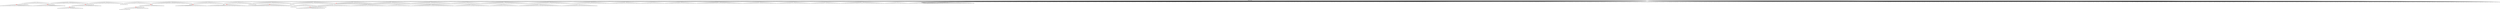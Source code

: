 digraph g {
	"60" -> "61";
	"61" [color=indianred1, style=filled, label="2"];
	"59" -> "60";
	"60" [label="39"];
	"57" -> "58";
	"58" [color=indianred1, style=filled, label="8"];
	"56" -> "57";
	"57" [label="34"];
	"54" -> "55";
	"55" [color=indianred1, style=filled, label="42"];
	"53" -> "54";
	"54" [label="4"];
	"52" -> "53";
	"53" [color=indianred1, style=filled, label="48"];
	"51" -> "52";
	"52" [label="42"];
	"45" -> "46";
	"46" [label="44"];
	"39" -> "40";
	"40" [label="12"];
	"38" -> "39";
	"39" [color=indianred1, style=filled, label="46"];
	"37" -> "38";
	"38" [label="21"];
	"36" -> "37";
	"37" [color=indianred1, style=filled, label="14"];
	"35" -> "36";
	"36" [label="46"];
	"32" -> "33";
	"33" [label="27"];
	"29" -> "30";
	"30" [color=indianred1, style=filled, label="9"];
	"28" -> "29";
	"29" [label="43"];
	"26" -> "27";
	"27" [color=indianred1, style=filled, label="45"];
	"25" -> "26";
	"26" [label="17"];
	"20" -> "21";
	"21" [color=indianred1, style=filled, label="47"];
	"19" -> "20";
	"20" [label="49"];
	"16" -> "17";
	"17" [label="26"];
	"10" -> "11";
	"11" [color=indianred1, style=filled, label="1"];
	"9" -> "10";
	"10" [label="20"];
	"5" -> "6";
	"6" [label="37"];
	"5" -> "7";
	"7" [label="10"];
	"5" -> "8";
	"8" [label="32"];
	"5" -> "9";
	"9" [label="1"];
	"5" -> "12";
	"12" [label="3"];
	"5" -> "13";
	"13" [label="33"];
	"5" -> "14";
	"14" [label="40"];
	"5" -> "15";
	"15" [label="29"];
	"5" -> "16";
	"16" [label="24"];
	"4" -> "5";
	"5" [color=indianred1, style=filled, label="30"];
	"0" -> "1";
	"1" [label="16"];
	"0" -> "2";
	"2" [label="6"];
	"0" -> "3";
	"3" [label="41"];
	"0" -> "4";
	"4" [label="30"];
	"0" -> "18";
	"18" [label="5"];
	"0" -> "19";
	"19" [label="47"];
	"0" -> "22";
	"22" [label="50"];
	"0" -> "23";
	"23" [label="13"];
	"0" -> "24";
	"24" [label="7"];
	"0" -> "25";
	"25" [label="45"];
	"0" -> "28";
	"28" [label="9"];
	"0" -> "31";
	"31" [label="23"];
	"0" -> "32";
	"32" [label="15"];
	"0" -> "34";
	"34" [label="11"];
	"0" -> "35";
	"35" [label="14"];
	"0" -> "41";
	"41" [label="28"];
	"0" -> "42";
	"42" [label="19"];
	"0" -> "43";
	"43" [label="31"];
	"0" -> "44";
	"44" [label="38"];
	"0" -> "45";
	"45" [label="22"];
	"0" -> "47";
	"47" [label="36"];
	"0" -> "48";
	"48" [label="18"];
	"0" -> "49";
	"49" [label="35"];
	"0" -> "50";
	"50" [label="25"];
	"0" -> "51";
	"51" [label="48"];
	"0" -> "56";
	"56" [label="8"];
	"0" -> "59";
	"59" [label="2"];
	"0" [label="germline"];
	"0" -> "cell1";
	"cell1" [shape=box];
	"56" -> "cell2";
	"cell2" [shape=box];
	"0" -> "cell3";
	"cell3" [shape=box];
	"0" -> "cell4";
	"cell4" [shape=box];
	"0" -> "cell5";
	"cell5" [shape=box];
	"0" -> "cell6";
	"cell6" [shape=box];
	"0" -> "cell7";
	"cell7" [shape=box];
	"13" -> "cell8";
	"cell8" [shape=box];
	"41" -> "cell9";
	"cell9" [shape=box];
	"43" -> "cell10";
	"cell10" [shape=box];
	"51" -> "cell11";
	"cell11" [shape=box];
	"0" -> "cell12";
	"cell12" [shape=box];
	"0" -> "cell13";
	"cell13" [shape=box];
	"0" -> "cell14";
	"cell14" [shape=box];
	"0" -> "cell15";
	"cell15" [shape=box];
	"0" -> "cell16";
	"cell16" [shape=box];
	"0" -> "cell17";
	"cell17" [shape=box];
	"58" -> "cell18";
	"cell18" [shape=box];
	"52" -> "cell19";
	"cell19" [shape=box];
	"22" -> "cell20";
	"cell20" [shape=box];
	"42" -> "cell21";
	"cell21" [shape=box];
	"37" -> "cell22";
	"cell22" [shape=box];
	"10" -> "cell23";
	"cell23" [shape=box];
	"49" -> "cell24";
	"cell24" [shape=box];
	"0" -> "cell25";
	"cell25" [shape=box];
	"0" -> "cell26";
	"cell26" [shape=box];
	"40" -> "cell27";
	"cell27" [shape=box];
	"0" -> "cell28";
	"cell28" [shape=box];
	"0" -> "cell29";
	"cell29" [shape=box];
	"0" -> "cell30";
	"cell30" [shape=box];
	"0" -> "cell31";
	"cell31" [shape=box];
	"37" -> "cell32";
	"cell32" [shape=box];
	"0" -> "cell33";
	"cell33" [shape=box];
	"4" -> "cell34";
	"cell34" [shape=box];
	"16" -> "cell35";
	"cell35" [shape=box];
	"0" -> "cell36";
	"cell36" [shape=box];
	"0" -> "cell37";
	"cell37" [shape=box];
	"50" -> "cell38";
	"cell38" [shape=box];
	"0" -> "cell39";
	"cell39" [shape=box];
	"61" -> "cell40";
	"cell40" [shape=box];
	"17" -> "cell41";
	"cell41" [shape=box];
	"0" -> "cell42";
	"cell42" [shape=box];
	"0" -> "cell43";
	"cell43" [shape=box];
	"41" -> "cell44";
	"cell44" [shape=box];
	"55" -> "cell45";
	"cell45" [shape=box];
	"9" -> "cell46";
	"cell46" [shape=box];
	"0" -> "cell47";
	"cell47" [shape=box];
	"9" -> "cell48";
	"cell48" [shape=box];
	"35" -> "cell49";
	"cell49" [shape=box];
	"31" -> "cell50";
	"cell50" [shape=box];
	"1" -> "cell51";
	"cell51" [shape=box];
	"50" -> "cell52";
	"cell52" [shape=box];
	"0" -> "cell53";
	"cell53" [shape=box];
	"14" -> "cell54";
	"cell54" [shape=box];
	"0" -> "cell55";
	"cell55" [shape=box];
	"0" -> "cell56";
	"cell56" [shape=box];
	"7" -> "cell57";
	"cell57" [shape=box];
	"3" -> "cell58";
	"cell58" [shape=box];
	"0" -> "cell59";
	"cell59" [shape=box];
	"47" -> "cell60";
	"cell60" [shape=box];
	"0" -> "cell61";
	"cell61" [shape=box];
	"0" -> "cell62";
	"cell62" [shape=box];
	"0" -> "cell63";
	"cell63" [shape=box];
	"45" -> "cell64";
	"cell64" [shape=box];
	"0" -> "cell65";
	"cell65" [shape=box];
	"49" -> "cell66";
	"cell66" [shape=box];
	"25" -> "cell67";
	"cell67" [shape=box];
	"0" -> "cell68";
	"cell68" [shape=box];
	"0" -> "cell69";
	"cell69" [shape=box];
	"2" -> "cell70";
	"cell70" [shape=box];
	"53" -> "cell71";
	"cell71" [shape=box];
	"0" -> "cell72";
	"cell72" [shape=box];
	"0" -> "cell73";
	"cell73" [shape=box];
	"0" -> "cell74";
	"cell74" [shape=box];
	"15" -> "cell75";
	"cell75" [shape=box];
	"0" -> "cell76";
	"cell76" [shape=box];
	"30" -> "cell77";
	"cell77" [shape=box];
	"30" -> "cell78";
	"cell78" [shape=box];
	"51" -> "cell79";
	"cell79" [shape=box];
	"0" -> "cell80";
	"cell80" [shape=box];
	"47" -> "cell81";
	"cell81" [shape=box];
	"24" -> "cell82";
	"cell82" [shape=box];
	"34" -> "cell83";
	"cell83" [shape=box];
	"31" -> "cell84";
	"cell84" [shape=box];
	"28" -> "cell85";
	"cell85" [shape=box];
	"0" -> "cell86";
	"cell86" [shape=box];
	"0" -> "cell87";
	"cell87" [shape=box];
	"0" -> "cell88";
	"cell88" [shape=box];
	"0" -> "cell89";
	"cell89" [shape=box];
	"0" -> "cell90";
	"cell90" [shape=box];
	"35" -> "cell91";
	"cell91" [shape=box];
	"7" -> "cell92";
	"cell92" [shape=box];
	"34" -> "cell93";
	"cell93" [shape=box];
	"56" -> "cell94";
	"cell94" [shape=box];
	"0" -> "cell95";
	"cell95" [shape=box];
	"0" -> "cell96";
	"cell96" [shape=box];
	"0" -> "cell97";
	"cell97" [shape=box];
	"50" -> "cell98";
	"cell98" [shape=box];
	"22" -> "cell99";
	"cell99" [shape=box];
	"0" -> "cell100";
	"cell100" [shape=box];
	"0" -> "cell101";
	"cell101" [shape=box];
	"2" -> "cell102";
	"cell102" [shape=box];
	"23" -> "cell103";
	"cell103" [shape=box];
	"0" -> "cell104";
	"cell104" [shape=box];
	"0" -> "cell105";
	"cell105" [shape=box];
	"0" -> "cell106";
	"cell106" [shape=box];
	"0" -> "cell107";
	"cell107" [shape=box];
	"24" -> "cell108";
	"cell108" [shape=box];
	"8" -> "cell109";
	"cell109" [shape=box];
	"0" -> "cell110";
	"cell110" [shape=box];
	"27" -> "cell111";
	"cell111" [shape=box];
	"8" -> "cell112";
	"cell112" [shape=box];
	"0" -> "cell113";
	"cell113" [shape=box];
	"51" -> "cell114";
	"cell114" [shape=box];
	"41" -> "cell115";
	"cell115" [shape=box];
	"0" -> "cell116";
	"cell116" [shape=box];
	"0" -> "cell117";
	"cell117" [shape=box];
	"0" -> "cell118";
	"cell118" [shape=box];
	"0" -> "cell119";
	"cell119" [shape=box];
	"41" -> "cell120";
	"cell120" [shape=box];
	"0" -> "cell121";
	"cell121" [shape=box];
	"0" -> "cell122";
	"cell122" [shape=box];
	"0" -> "cell123";
	"cell123" [shape=box];
	"4" -> "cell124";
	"cell124" [shape=box];
	"0" -> "cell125";
	"cell125" [shape=box];
	"0" -> "cell126";
	"cell126" [shape=box];
	"23" -> "cell127";
	"cell127" [shape=box];
	"42" -> "cell128";
	"cell128" [shape=box];
	"0" -> "cell129";
	"cell129" [shape=box];
	"1" -> "cell130";
	"cell130" [shape=box];
	"34" -> "cell131";
	"cell131" [shape=box];
	"6" -> "cell132";
	"cell132" [shape=box];
	"46" -> "cell133";
	"cell133" [shape=box];
	"35" -> "cell134";
	"cell134" [shape=box];
	"41" -> "cell135";
	"cell135" [shape=box];
	"50" -> "cell136";
	"cell136" [shape=box];
	"0" -> "cell137";
	"cell137" [shape=box];
	"21" -> "cell138";
	"cell138" [shape=box];
	"0" -> "cell139";
	"cell139" [shape=box];
	"9" -> "cell140";
	"cell140" [shape=box];
	"47" -> "cell141";
	"cell141" [shape=box];
	"0" -> "cell142";
	"cell142" [shape=box];
	"0" -> "cell143";
	"cell143" [shape=box];
	"21" -> "cell144";
	"cell144" [shape=box];
	"0" -> "cell145";
	"cell145" [shape=box];
	"23" -> "cell146";
	"cell146" [shape=box];
	"23" -> "cell147";
	"cell147" [shape=box];
	"21" -> "cell148";
	"cell148" [shape=box];
	"15" -> "cell149";
	"cell149" [shape=box];
	"16" -> "cell150";
	"cell150" [shape=box];
	"0" -> "cell151";
	"cell151" [shape=box];
	"0" -> "cell152";
	"cell152" [shape=box];
	"0" -> "cell153";
	"cell153" [shape=box];
	"0" -> "cell154";
	"cell154" [shape=box];
	"24" -> "cell155";
	"cell155" [shape=box];
	"0" -> "cell156";
	"cell156" [shape=box];
	"0" -> "cell157";
	"cell157" [shape=box];
	"12" -> "cell158";
	"cell158" [shape=box];
	"31" -> "cell159";
	"cell159" [shape=box];
	"0" -> "cell160";
	"cell160" [shape=box];
	"43" -> "cell161";
	"cell161" [shape=box];
	"25" -> "cell162";
	"cell162" [shape=box];
	"55" -> "cell163";
	"cell163" [shape=box];
	"35" -> "cell164";
	"cell164" [shape=box];
	"0" -> "cell165";
	"cell165" [shape=box];
	"0" -> "cell166";
	"cell166" [shape=box];
	"58" -> "cell167";
	"cell167" [shape=box];
	"18" -> "cell168";
	"cell168" [shape=box];
	"19" -> "cell169";
	"cell169" [shape=box];
	"15" -> "cell170";
	"cell170" [shape=box];
	"0" -> "cell171";
	"cell171" [shape=box];
	"27" -> "cell172";
	"cell172" [shape=box];
	"0" -> "cell173";
	"cell173" [shape=box];
	"0" -> "cell174";
	"cell174" [shape=box];
	"41" -> "cell175";
	"cell175" [shape=box];
	"26" -> "cell176";
	"cell176" [shape=box];
	"0" -> "cell177";
	"cell177" [shape=box];
	"0" -> "cell178";
	"cell178" [shape=box];
	"49" -> "cell179";
	"cell179" [shape=box];
	"0" -> "cell180";
	"cell180" [shape=box];
	"56" -> "cell181";
	"cell181" [shape=box];
	"0" -> "cell182";
	"cell182" [shape=box];
	"48" -> "cell183";
	"cell183" [shape=box];
	"19" -> "cell184";
	"cell184" [shape=box];
	"0" -> "cell185";
	"cell185" [shape=box];
	"58" -> "cell186";
	"cell186" [shape=box];
	"0" -> "cell187";
	"cell187" [shape=box];
	"18" -> "cell188";
	"cell188" [shape=box];
	"0" -> "cell189";
	"cell189" [shape=box];
	"0" -> "cell190";
	"cell190" [shape=box];
	"0" -> "cell191";
	"cell191" [shape=box];
	"59" -> "cell192";
	"cell192" [shape=box];
	"0" -> "cell193";
	"cell193" [shape=box];
	"0" -> "cell194";
	"cell194" [shape=box];
	"54" -> "cell195";
	"cell195" [shape=box];
	"22" -> "cell196";
	"cell196" [shape=box];
	"0" -> "cell197";
	"cell197" [shape=box];
	"57" -> "cell198";
	"cell198" [shape=box];
	"14" -> "cell199";
	"cell199" [shape=box];
	"0" -> "cell200";
	"cell200" [shape=box];
	"0" -> "cell201";
	"cell201" [shape=box];
	"11" -> "cell202";
	"cell202" [shape=box];
	"23" -> "cell203";
	"cell203" [shape=box];
	"21" -> "cell204";
	"cell204" [shape=box];
	"0" -> "cell205";
	"cell205" [shape=box];
	"37" -> "cell206";
	"cell206" [shape=box];
	"31" -> "cell207";
	"cell207" [shape=box];
	"18" -> "cell208";
	"cell208" [shape=box];
	"41" -> "cell209";
	"cell209" [shape=box];
	"28" -> "cell210";
	"cell210" [shape=box];
	"0" -> "cell211";
	"cell211" [shape=box];
	"1" -> "cell212";
	"cell212" [shape=box];
	"0" -> "cell213";
	"cell213" [shape=box];
	"26" -> "cell214";
	"cell214" [shape=box];
	"0" -> "cell215";
	"cell215" [shape=box];
	"61" -> "cell216";
	"cell216" [shape=box];
	"14" -> "cell217";
	"cell217" [shape=box];
	"0" -> "cell218";
	"cell218" [shape=box];
	"15" -> "cell219";
	"cell219" [shape=box];
	"51" -> "cell220";
	"cell220" [shape=box];
	"56" -> "cell221";
	"cell221" [shape=box];
	"0" -> "cell222";
	"cell222" [shape=box];
	"49" -> "cell223";
	"cell223" [shape=box];
	"0" -> "cell224";
	"cell224" [shape=box];
	"21" -> "cell225";
	"cell225" [shape=box];
	"0" -> "cell226";
	"cell226" [shape=box];
	"0" -> "cell227";
	"cell227" [shape=box];
	"28" -> "cell228";
	"cell228" [shape=box];
	"0" -> "cell229";
	"cell229" [shape=box];
	"0" -> "cell230";
	"cell230" [shape=box];
	"0" -> "cell231";
	"cell231" [shape=box];
	"0" -> "cell232";
	"cell232" [shape=box];
	"0" -> "cell233";
	"cell233" [shape=box];
	"0" -> "cell234";
	"cell234" [shape=box];
	"0" -> "cell235";
	"cell235" [shape=box];
	"51" -> "cell236";
	"cell236" [shape=box];
	"0" -> "cell237";
	"cell237" [shape=box];
	"0" -> "cell238";
	"cell238" [shape=box];
	"19" -> "cell239";
	"cell239" [shape=box];
	"41" -> "cell240";
	"cell240" [shape=box];
	"0" -> "cell241";
	"cell241" [shape=box];
	"0" -> "cell242";
	"cell242" [shape=box];
	"28" -> "cell243";
	"cell243" [shape=box];
	"48" -> "cell244";
	"cell244" [shape=box];
	"0" -> "cell245";
	"cell245" [shape=box];
	"23" -> "cell246";
	"cell246" [shape=box];
	"0" -> "cell247";
	"cell247" [shape=box];
	"2" -> "cell248";
	"cell248" [shape=box];
	"0" -> "cell249";
	"cell249" [shape=box];
	"44" -> "cell250";
	"cell250" [shape=box];
	"0" -> "cell251";
	"cell251" [shape=box];
	"8" -> "cell252";
	"cell252" [shape=box];
	"0" -> "cell253";
	"cell253" [shape=box];
	"0" -> "cell254";
	"cell254" [shape=box];
	"58" -> "cell255";
	"cell255" [shape=box];
	"0" -> "cell256";
	"cell256" [shape=box];
	"0" -> "cell257";
	"cell257" [shape=box];
	"0" -> "cell258";
	"cell258" [shape=box];
	"40" -> "cell259";
	"cell259" [shape=box];
	"0" -> "cell260";
	"cell260" [shape=box];
	"0" -> "cell261";
	"cell261" [shape=box];
	"0" -> "cell262";
	"cell262" [shape=box];
	"27" -> "cell263";
	"cell263" [shape=box];
	"15" -> "cell264";
	"cell264" [shape=box];
	"0" -> "cell265";
	"cell265" [shape=box];
	"4" -> "cell266";
	"cell266" [shape=box];
	"32" -> "cell267";
	"cell267" [shape=box];
	"0" -> "cell268";
	"cell268" [shape=box];
	"21" -> "cell269";
	"cell269" [shape=box];
	"7" -> "cell270";
	"cell270" [shape=box];
	"0" -> "cell271";
	"cell271" [shape=box];
	"32" -> "cell272";
	"cell272" [shape=box];
	"2" -> "cell273";
	"cell273" [shape=box];
	"60" -> "cell274";
	"cell274" [shape=box];
	"2" -> "cell275";
	"cell275" [shape=box];
	"0" -> "cell276";
	"cell276" [shape=box];
	"13" -> "cell277";
	"cell277" [shape=box];
	"0" -> "cell278";
	"cell278" [shape=box];
	"23" -> "cell279";
	"cell279" [shape=box];
	"14" -> "cell280";
	"cell280" [shape=box];
	"22" -> "cell281";
	"cell281" [shape=box];
	"2" -> "cell282";
	"cell282" [shape=box];
	"25" -> "cell283";
	"cell283" [shape=box];
	"0" -> "cell284";
	"cell284" [shape=box];
	"35" -> "cell285";
	"cell285" [shape=box];
	"0" -> "cell286";
	"cell286" [shape=box];
	"51" -> "cell287";
	"cell287" [shape=box];
	"1" -> "cell288";
	"cell288" [shape=box];
	"0" -> "cell289";
	"cell289" [shape=box];
	"0" -> "cell290";
	"cell290" [shape=box];
	"0" -> "cell291";
	"cell291" [shape=box];
	"0" -> "cell292";
	"cell292" [shape=box];
	"0" -> "cell293";
	"cell293" [shape=box];
	"56" -> "cell294";
	"cell294" [shape=box];
	"46" -> "cell295";
	"cell295" [shape=box];
	"37" -> "cell296";
	"cell296" [shape=box];
	"61" -> "cell297";
	"cell297" [shape=box];
	"0" -> "cell298";
	"cell298" [shape=box];
	"50" -> "cell299";
	"cell299" [shape=box];
	"0" -> "cell300";
	"cell300" [shape=box];
	"0" -> "cell301";
	"cell301" [shape=box];
	"59" -> "cell302";
	"cell302" [shape=box];
	"0" -> "cell303";
	"cell303" [shape=box];
	"56" -> "cell304";
	"cell304" [shape=box];
	"0" -> "cell305";
	"cell305" [shape=box];
	"19" -> "cell306";
	"cell306" [shape=box];
	"19" -> "cell307";
	"cell307" [shape=box];
	"20" -> "cell308";
	"cell308" [shape=box];
	"38" -> "cell309";
	"cell309" [shape=box];
	"13" -> "cell310";
	"cell310" [shape=box];
	"59" -> "cell311";
	"cell311" [shape=box];
	"0" -> "cell312";
	"cell312" [shape=box];
	"42" -> "cell313";
	"cell313" [shape=box];
	"0" -> "cell314";
	"cell314" [shape=box];
	"44" -> "cell315";
	"cell315" [shape=box];
	"0" -> "cell316";
	"cell316" [shape=box];
	"34" -> "cell317";
	"cell317" [shape=box];
	"11" -> "cell318";
	"cell318" [shape=box];
	"0" -> "cell319";
	"cell319" [shape=box];
	"0" -> "cell320";
	"cell320" [shape=box];
	"23" -> "cell321";
	"cell321" [shape=box];
	"41" -> "cell322";
	"cell322" [shape=box];
	"12" -> "cell323";
	"cell323" [shape=box];
	"7" -> "cell324";
	"cell324" [shape=box];
	"49" -> "cell325";
	"cell325" [shape=box];
	"44" -> "cell326";
	"cell326" [shape=box];
	"39" -> "cell327";
	"cell327" [shape=box];
	"0" -> "cell328";
	"cell328" [shape=box];
	"0" -> "cell329";
	"cell329" [shape=box];
	"31" -> "cell330";
	"cell330" [shape=box];
	"0" -> "cell331";
	"cell331" [shape=box];
	"11" -> "cell332";
	"cell332" [shape=box];
	"21" -> "cell333";
	"cell333" [shape=box];
	"51" -> "cell334";
	"cell334" [shape=box];
	"25" -> "cell335";
	"cell335" [shape=box];
	"0" -> "cell336";
	"cell336" [shape=box];
	"0" -> "cell337";
	"cell337" [shape=box];
	"8" -> "cell338";
	"cell338" [shape=box];
	"25" -> "cell339";
	"cell339" [shape=box];
	"0" -> "cell340";
	"cell340" [shape=box];
	"3" -> "cell341";
	"cell341" [shape=box];
	"24" -> "cell342";
	"cell342" [shape=box];
	"0" -> "cell343";
	"cell343" [shape=box];
	"0" -> "cell344";
	"cell344" [shape=box];
	"15" -> "cell345";
	"cell345" [shape=box];
	"0" -> "cell346";
	"cell346" [shape=box];
	"51" -> "cell347";
	"cell347" [shape=box];
	"0" -> "cell348";
	"cell348" [shape=box];
	"9" -> "cell349";
	"cell349" [shape=box];
	"0" -> "cell350";
	"cell350" [shape=box];
	"0" -> "cell351";
	"cell351" [shape=box];
	"0" -> "cell352";
	"cell352" [shape=box];
	"1" -> "cell353";
	"cell353" [shape=box];
	"0" -> "cell354";
	"cell354" [shape=box];
	"0" -> "cell355";
	"cell355" [shape=box];
	"49" -> "cell356";
	"cell356" [shape=box];
	"61" -> "cell357";
	"cell357" [shape=box];
	"0" -> "cell358";
	"cell358" [shape=box];
	"0" -> "cell359";
	"cell359" [shape=box];
	"47" -> "cell360";
	"cell360" [shape=box];
	"53" -> "cell361";
	"cell361" [shape=box];
	"0" -> "cell362";
	"cell362" [shape=box];
	"22" -> "cell363";
	"cell363" [shape=box];
	"0" -> "cell364";
	"cell364" [shape=box];
	"34" -> "cell365";
	"cell365" [shape=box];
	"34" -> "cell366";
	"cell366" [shape=box];
	"48" -> "cell367";
	"cell367" [shape=box];
	"43" -> "cell368";
	"cell368" [shape=box];
	"0" -> "cell369";
	"cell369" [shape=box];
	"0" -> "cell370";
	"cell370" [shape=box];
	"0" -> "cell371";
	"cell371" [shape=box];
	"0" -> "cell372";
	"cell372" [shape=box];
	"0" -> "cell373";
	"cell373" [shape=box];
	"41" -> "cell374";
	"cell374" [shape=box];
	"13" -> "cell375";
	"cell375" [shape=box];
	"34" -> "cell376";
	"cell376" [shape=box];
	"59" -> "cell377";
	"cell377" [shape=box];
	"1" -> "cell378";
	"cell378" [shape=box];
	"0" -> "cell379";
	"cell379" [shape=box];
	"25" -> "cell380";
	"cell380" [shape=box];
	"34" -> "cell381";
	"cell381" [shape=box];
	"0" -> "cell382";
	"cell382" [shape=box];
	"6" -> "cell383";
	"cell383" [shape=box];
	"43" -> "cell384";
	"cell384" [shape=box];
	"0" -> "cell385";
	"cell385" [shape=box];
	"0" -> "cell386";
	"cell386" [shape=box];
	"27" -> "cell387";
	"cell387" [shape=box];
	"18" -> "cell388";
	"cell388" [shape=box];
	"53" -> "cell389";
	"cell389" [shape=box];
	"44" -> "cell390";
	"cell390" [shape=box];
	"0" -> "cell391";
	"cell391" [shape=box];
	"53" -> "cell392";
	"cell392" [shape=box];
	"30" -> "cell393";
	"cell393" [shape=box];
	"25" -> "cell394";
	"cell394" [shape=box];
	"11" -> "cell395";
	"cell395" [shape=box];
	"0" -> "cell396";
	"cell396" [shape=box];
	"0" -> "cell397";
	"cell397" [shape=box];
	"0" -> "cell398";
	"cell398" [shape=box];
	"47" -> "cell399";
	"cell399" [shape=box];
	"43" -> "cell400";
	"cell400" [shape=box];
	"31" -> "cell401";
	"cell401" [shape=box];
	"0" -> "cell402";
	"cell402" [shape=box];
	"22" -> "cell403";
	"cell403" [shape=box];
	"42" -> "cell404";
	"cell404" [shape=box];
	"0" -> "cell405";
	"cell405" [shape=box];
	"0" -> "cell406";
	"cell406" [shape=box];
	"18" -> "cell407";
	"cell407" [shape=box];
	"3" -> "cell408";
	"cell408" [shape=box];
	"22" -> "cell409";
	"cell409" [shape=box];
	"13" -> "cell410";
	"cell410" [shape=box];
	"0" -> "cell411";
	"cell411" [shape=box];
	"0" -> "cell412";
	"cell412" [shape=box];
	"0" -> "cell413";
	"cell413" [shape=box];
	"0" -> "cell414";
	"cell414" [shape=box];
	"0" -> "cell415";
	"cell415" [shape=box];
	"0" -> "cell416";
	"cell416" [shape=box];
	"49" -> "cell417";
	"cell417" [shape=box];
	"0" -> "cell418";
	"cell418" [shape=box];
	"0" -> "cell419";
	"cell419" [shape=box];
	"0" -> "cell420";
	"cell420" [shape=box];
	"16" -> "cell421";
	"cell421" [shape=box];
	"0" -> "cell422";
	"cell422" [shape=box];
	"0" -> "cell423";
	"cell423" [shape=box];
	"0" -> "cell424";
	"cell424" [shape=box];
	"18" -> "cell425";
	"cell425" [shape=box];
	"0" -> "cell426";
	"cell426" [shape=box];
	"0" -> "cell427";
	"cell427" [shape=box];
	"22" -> "cell428";
	"cell428" [shape=box];
	"38" -> "cell429";
	"cell429" [shape=box];
	"1" -> "cell430";
	"cell430" [shape=box];
	"11" -> "cell431";
	"cell431" [shape=box];
	"59" -> "cell432";
	"cell432" [shape=box];
	"0" -> "cell433";
	"cell433" [shape=box];
	"0" -> "cell434";
	"cell434" [shape=box];
	"0" -> "cell435";
	"cell435" [shape=box];
	"51" -> "cell436";
	"cell436" [shape=box];
	"6" -> "cell437";
	"cell437" [shape=box];
	"2" -> "cell438";
	"cell438" [shape=box];
	"27" -> "cell439";
	"cell439" [shape=box];
	"19" -> "cell440";
	"cell440" [shape=box];
	"0" -> "cell441";
	"cell441" [shape=box];
	"4" -> "cell442";
	"cell442" [shape=box];
	"59" -> "cell443";
	"cell443" [shape=box];
	"48" -> "cell444";
	"cell444" [shape=box];
	"22" -> "cell445";
	"cell445" [shape=box];
	"41" -> "cell446";
	"cell446" [shape=box];
	"9" -> "cell447";
	"cell447" [shape=box];
	"55" -> "cell448";
	"cell448" [shape=box];
	"3" -> "cell449";
	"cell449" [shape=box];
	"0" -> "cell450";
	"cell450" [shape=box];
	"3" -> "cell451";
	"cell451" [shape=box];
	"0" -> "cell452";
	"cell452" [shape=box];
	"38" -> "cell453";
	"cell453" [shape=box];
	"0" -> "cell454";
	"cell454" [shape=box];
	"19" -> "cell455";
	"cell455" [shape=box];
	"0" -> "cell456";
	"cell456" [shape=box];
	"0" -> "cell457";
	"cell457" [shape=box];
	"47" -> "cell458";
	"cell458" [shape=box];
	"11" -> "cell459";
	"cell459" [shape=box];
	"0" -> "cell460";
	"cell460" [shape=box];
	"30" -> "cell461";
	"cell461" [shape=box];
	"33" -> "cell462";
	"cell462" [shape=box];
	"34" -> "cell463";
	"cell463" [shape=box];
	"0" -> "cell464";
	"cell464" [shape=box];
	"0" -> "cell465";
	"cell465" [shape=box];
	"0" -> "cell466";
	"cell466" [shape=box];
	"0" -> "cell467";
	"cell467" [shape=box];
	"55" -> "cell468";
	"cell468" [shape=box];
	"0" -> "cell469";
	"cell469" [shape=box];
	"0" -> "cell470";
	"cell470" [shape=box];
	"0" -> "cell471";
	"cell471" [shape=box];
	"0" -> "cell472";
	"cell472" [shape=box];
	"0" -> "cell473";
	"cell473" [shape=box];
	"35" -> "cell474";
	"cell474" [shape=box];
	"0" -> "cell475";
	"cell475" [shape=box];
	"0" -> "cell476";
	"cell476" [shape=box];
	"59" -> "cell477";
	"cell477" [shape=box];
	"0" -> "cell478";
	"cell478" [shape=box];
	"61" -> "cell479";
	"cell479" [shape=box];
	"2" -> "cell480";
	"cell480" [shape=box];
	"0" -> "cell481";
	"cell481" [shape=box];
	"0" -> "cell482";
	"cell482" [shape=box];
	"0" -> "cell483";
	"cell483" [shape=box];
	"32" -> "cell484";
	"cell484" [shape=box];
	"18" -> "cell485";
	"cell485" [shape=box];
	"60" -> "cell486";
	"cell486" [shape=box];
	"0" -> "cell487";
	"cell487" [shape=box];
	"0" -> "cell488";
	"cell488" [shape=box];
	"53" -> "cell489";
	"cell489" [shape=box];
	"0" -> "cell490";
	"cell490" [shape=box];
	"13" -> "cell491";
	"cell491" [shape=box];
	"0" -> "cell492";
	"cell492" [shape=box];
	"0" -> "cell493";
	"cell493" [shape=box];
	"22" -> "cell494";
	"cell494" [shape=box];
	"58" -> "cell495";
	"cell495" [shape=box];
	"0" -> "cell496";
	"cell496" [shape=box];
	"18" -> "cell497";
	"cell497" [shape=box];
	"48" -> "cell498";
	"cell498" [shape=box];
	"3" -> "cell499";
	"cell499" [shape=box];
	"53" -> "cell500";
	"cell500" [shape=box];
	"0" -> "cell501";
	"cell501" [shape=box];
	"49" -> "cell502";
	"cell502" [shape=box];
	"0" -> "cell503";
	"cell503" [shape=box];
	"0" -> "cell504";
	"cell504" [shape=box];
	"0" -> "cell505";
	"cell505" [shape=box];
	"21" -> "cell506";
	"cell506" [shape=box];
	"0" -> "cell507";
	"cell507" [shape=box];
	"0" -> "cell508";
	"cell508" [shape=box];
	"23" -> "cell509";
	"cell509" [shape=box];
	"22" -> "cell510";
	"cell510" [shape=box];
	"0" -> "cell511";
	"cell511" [shape=box];
	"0" -> "cell512";
	"cell512" [shape=box];
	"26" -> "cell513";
	"cell513" [shape=box];
	"49" -> "cell514";
	"cell514" [shape=box];
	"0" -> "cell515";
	"cell515" [shape=box];
	"0" -> "cell516";
	"cell516" [shape=box];
	"0" -> "cell517";
	"cell517" [shape=box];
	"60" -> "cell518";
	"cell518" [shape=box];
	"35" -> "cell519";
	"cell519" [shape=box];
	"0" -> "cell520";
	"cell520" [shape=box];
	"15" -> "cell521";
	"cell521" [shape=box];
	"16" -> "cell522";
	"cell522" [shape=box];
	"53" -> "cell523";
	"cell523" [shape=box];
	"0" -> "cell524";
	"cell524" [shape=box];
	"51" -> "cell525";
	"cell525" [shape=box];
	"0" -> "cell526";
	"cell526" [shape=box];
	"0" -> "cell527";
	"cell527" [shape=box];
	"22" -> "cell528";
	"cell528" [shape=box];
	"31" -> "cell529";
	"cell529" [shape=box];
	"0" -> "cell530";
	"cell530" [shape=box];
	"0" -> "cell531";
	"cell531" [shape=box];
	"53" -> "cell532";
	"cell532" [shape=box];
	"48" -> "cell533";
	"cell533" [shape=box];
	"25" -> "cell534";
	"cell534" [shape=box];
	"44" -> "cell535";
	"cell535" [shape=box];
	"0" -> "cell536";
	"cell536" [shape=box];
	"0" -> "cell537";
	"cell537" [shape=box];
	"0" -> "cell538";
	"cell538" [shape=box];
	"0" -> "cell539";
	"cell539" [shape=box];
	"8" -> "cell540";
	"cell540" [shape=box];
	"41" -> "cell541";
	"cell541" [shape=box];
	"0" -> "cell542";
	"cell542" [shape=box];
	"58" -> "cell543";
	"cell543" [shape=box];
	"0" -> "cell544";
	"cell544" [shape=box];
	"48" -> "cell545";
	"cell545" [shape=box];
	"1" -> "cell546";
	"cell546" [shape=box];
	"25" -> "cell547";
	"cell547" [shape=box];
	"44" -> "cell548";
	"cell548" [shape=box];
	"27" -> "cell549";
	"cell549" [shape=box];
	"0" -> "cell550";
	"cell550" [shape=box];
	"13" -> "cell551";
	"cell551" [shape=box];
	"0" -> "cell552";
	"cell552" [shape=box];
	"34" -> "cell553";
	"cell553" [shape=box];
	"48" -> "cell554";
	"cell554" [shape=box];
	"2" -> "cell555";
	"cell555" [shape=box];
	"0" -> "cell556";
	"cell556" [shape=box];
	"4" -> "cell557";
	"cell557" [shape=box];
	"55" -> "cell558";
	"cell558" [shape=box];
	"0" -> "cell559";
	"cell559" [shape=box];
	"0" -> "cell560";
	"cell560" [shape=box];
	"0" -> "cell561";
	"cell561" [shape=box];
	"0" -> "cell562";
	"cell562" [shape=box];
	"43" -> "cell563";
	"cell563" [shape=box];
	"0" -> "cell564";
	"cell564" [shape=box];
	"11" -> "cell565";
	"cell565" [shape=box];
	"18" -> "cell566";
	"cell566" [shape=box];
	"35" -> "cell567";
	"cell567" [shape=box];
	"0" -> "cell568";
	"cell568" [shape=box];
	"23" -> "cell569";
	"cell569" [shape=box];
	"43" -> "cell570";
	"cell570" [shape=box];
	"0" -> "cell571";
	"cell571" [shape=box];
	"0" -> "cell572";
	"cell572" [shape=box];
	"0" -> "cell573";
	"cell573" [shape=box];
	"0" -> "cell574";
	"cell574" [shape=box];
	"0" -> "cell575";
	"cell575" [shape=box];
	"42" -> "cell576";
	"cell576" [shape=box];
	"28" -> "cell577";
	"cell577" [shape=box];
	"15" -> "cell578";
	"cell578" [shape=box];
	"41" -> "cell579";
	"cell579" [shape=box];
	"0" -> "cell580";
	"cell580" [shape=box];
	"35" -> "cell581";
	"cell581" [shape=box];
	"43" -> "cell582";
	"cell582" [shape=box];
	"0" -> "cell583";
	"cell583" [shape=box];
	"16" -> "cell584";
	"cell584" [shape=box];
	"31" -> "cell585";
	"cell585" [shape=box];
	"0" -> "cell586";
	"cell586" [shape=box];
	"0" -> "cell587";
	"cell587" [shape=box];
	"0" -> "cell588";
	"cell588" [shape=box];
	"0" -> "cell589";
	"cell589" [shape=box];
	"0" -> "cell590";
	"cell590" [shape=box];
	"2" -> "cell591";
	"cell591" [shape=box];
	"4" -> "cell592";
	"cell592" [shape=box];
	"35" -> "cell593";
	"cell593" [shape=box];
	"0" -> "cell594";
	"cell594" [shape=box];
	"0" -> "cell595";
	"cell595" [shape=box];
	"2" -> "cell596";
	"cell596" [shape=box];
	"0" -> "cell597";
	"cell597" [shape=box];
	"4" -> "cell598";
	"cell598" [shape=box];
	"0" -> "cell599";
	"cell599" [shape=box];
	"0" -> "cell600";
	"cell600" [shape=box];
	"0" -> "cell601";
	"cell601" [shape=box];
	"27" -> "cell602";
	"cell602" [shape=box];
	"0" -> "cell603";
	"cell603" [shape=box];
	"0" -> "cell604";
	"cell604" [shape=box];
	"2" -> "cell605";
	"cell605" [shape=box];
	"23" -> "cell606";
	"cell606" [shape=box];
	"61" -> "cell607";
	"cell607" [shape=box];
	"0" -> "cell608";
	"cell608" [shape=box];
	"0" -> "cell609";
	"cell609" [shape=box];
	"17" -> "cell610";
	"cell610" [shape=box];
	"0" -> "cell611";
	"cell611" [shape=box];
	"0" -> "cell612";
	"cell612" [shape=box];
	"0" -> "cell613";
	"cell613" [shape=box];
	"0" -> "cell614";
	"cell614" [shape=box];
	"6" -> "cell615";
	"cell615" [shape=box];
	"0" -> "cell616";
	"cell616" [shape=box];
	"0" -> "cell617";
	"cell617" [shape=box];
	"0" -> "cell618";
	"cell618" [shape=box];
	"0" -> "cell619";
	"cell619" [shape=box];
	"0" -> "cell620";
	"cell620" [shape=box];
	"56" -> "cell621";
	"cell621" [shape=box];
	"0" -> "cell622";
	"cell622" [shape=box];
	"0" -> "cell623";
	"cell623" [shape=box];
	"0" -> "cell624";
	"cell624" [shape=box];
	"1" -> "cell625";
	"cell625" [shape=box];
	"0" -> "cell626";
	"cell626" [shape=box];
	"0" -> "cell627";
	"cell627" [shape=box];
	"28" -> "cell628";
	"cell628" [shape=box];
	"0" -> "cell629";
	"cell629" [shape=box];
	"18" -> "cell630";
	"cell630" [shape=box];
	"0" -> "cell631";
	"cell631" [shape=box];
	"0" -> "cell632";
	"cell632" [shape=box];
	"12" -> "cell633";
	"cell633" [shape=box];
	"8" -> "cell634";
	"cell634" [shape=box];
	"27" -> "cell635";
	"cell635" [shape=box];
	"43" -> "cell636";
	"cell636" [shape=box];
	"0" -> "cell637";
	"cell637" [shape=box];
	"27" -> "cell638";
	"cell638" [shape=box];
	"32" -> "cell639";
	"cell639" [shape=box];
	"8" -> "cell640";
	"cell640" [shape=box];
	"0" -> "cell641";
	"cell641" [shape=box];
	"25" -> "cell642";
	"cell642" [shape=box];
	"0" -> "cell643";
	"cell643" [shape=box];
	"0" -> "cell644";
	"cell644" [shape=box];
	"0" -> "cell645";
	"cell645" [shape=box];
	"0" -> "cell646";
	"cell646" [shape=box];
	"44" -> "cell647";
	"cell647" [shape=box];
	"11" -> "cell648";
	"cell648" [shape=box];
	"0" -> "cell649";
	"cell649" [shape=box];
	"0" -> "cell650";
	"cell650" [shape=box];
	"12" -> "cell651";
	"cell651" [shape=box];
	"45" -> "cell652";
	"cell652" [shape=box];
	"61" -> "cell653";
	"cell653" [shape=box];
	"0" -> "cell654";
	"cell654" [shape=box];
	"0" -> "cell655";
	"cell655" [shape=box];
	"0" -> "cell656";
	"cell656" [shape=box];
	"0" -> "cell657";
	"cell657" [shape=box];
	"28" -> "cell658";
	"cell658" [shape=box];
	"44" -> "cell659";
	"cell659" [shape=box];
	"0" -> "cell660";
	"cell660" [shape=box];
	"0" -> "cell661";
	"cell661" [shape=box];
	"0" -> "cell662";
	"cell662" [shape=box];
	"0" -> "cell663";
	"cell663" [shape=box];
	"22" -> "cell664";
	"cell664" [shape=box];
	"10" -> "cell665";
	"cell665" [shape=box];
	"0" -> "cell666";
	"cell666" [shape=box];
	"0" -> "cell667";
	"cell667" [shape=box];
	"0" -> "cell668";
	"cell668" [shape=box];
	"41" -> "cell669";
	"cell669" [shape=box];
	"0" -> "cell670";
	"cell670" [shape=box];
	"6" -> "cell671";
	"cell671" [shape=box];
	"0" -> "cell672";
	"cell672" [shape=box];
	"0" -> "cell673";
	"cell673" [shape=box];
	"0" -> "cell674";
	"cell674" [shape=box];
	"0" -> "cell675";
	"cell675" [shape=box];
	"0" -> "cell676";
	"cell676" [shape=box];
	"40" -> "cell677";
	"cell677" [shape=box];
	"28" -> "cell678";
	"cell678" [shape=box];
	"0" -> "cell679";
	"cell679" [shape=box];
	"0" -> "cell680";
	"cell680" [shape=box];
	"21" -> "cell681";
	"cell681" [shape=box];
	"0" -> "cell682";
	"cell682" [shape=box];
	"24" -> "cell683";
	"cell683" [shape=box];
	"34" -> "cell684";
	"cell684" [shape=box];
	"8" -> "cell685";
	"cell685" [shape=box];
	"44" -> "cell686";
	"cell686" [shape=box];
	"8" -> "cell687";
	"cell687" [shape=box];
	"0" -> "cell688";
	"cell688" [shape=box];
	"0" -> "cell689";
	"cell689" [shape=box];
	"0" -> "cell690";
	"cell690" [shape=box];
	"0" -> "cell691";
	"cell691" [shape=box];
	"0" -> "cell692";
	"cell692" [shape=box];
	"0" -> "cell693";
	"cell693" [shape=box];
	"0" -> "cell694";
	"cell694" [shape=box];
	"51" -> "cell695";
	"cell695" [shape=box];
	"0" -> "cell696";
	"cell696" [shape=box];
	"0" -> "cell697";
	"cell697" [shape=box];
	"0" -> "cell698";
	"cell698" [shape=box];
	"0" -> "cell699";
	"cell699" [shape=box];
	"0" -> "cell700";
	"cell700" [shape=box];
	"39" -> "cell701";
	"cell701" [shape=box];
	"0" -> "cell702";
	"cell702" [shape=box];
	"11" -> "cell703";
	"cell703" [shape=box];
	"3" -> "cell704";
	"cell704" [shape=box];
	"0" -> "cell705";
	"cell705" [shape=box];
	"47" -> "cell706";
	"cell706" [shape=box];
	"0" -> "cell707";
	"cell707" [shape=box];
	"19" -> "cell708";
	"cell708" [shape=box];
	"0" -> "cell709";
	"cell709" [shape=box];
	"49" -> "cell710";
	"cell710" [shape=box];
	"0" -> "cell711";
	"cell711" [shape=box];
	"56" -> "cell712";
	"cell712" [shape=box];
	"1" -> "cell713";
	"cell713" [shape=box];
	"44" -> "cell714";
	"cell714" [shape=box];
	"47" -> "cell715";
	"cell715" [shape=box];
	"0" -> "cell716";
	"cell716" [shape=box];
	"0" -> "cell717";
	"cell717" [shape=box];
	"48" -> "cell718";
	"cell718" [shape=box];
	"47" -> "cell719";
	"cell719" [shape=box];
	"0" -> "cell720";
	"cell720" [shape=box];
	"0" -> "cell721";
	"cell721" [shape=box];
	"0" -> "cell722";
	"cell722" [shape=box];
	"12" -> "cell723";
	"cell723" [shape=box];
	"31" -> "cell724";
	"cell724" [shape=box];
	"19" -> "cell725";
	"cell725" [shape=box];
	"24" -> "cell726";
	"cell726" [shape=box];
	"10" -> "cell727";
	"cell727" [shape=box];
	"0" -> "cell728";
	"cell728" [shape=box];
	"0" -> "cell729";
	"cell729" [shape=box];
	"9" -> "cell730";
	"cell730" [shape=box];
	"12" -> "cell731";
	"cell731" [shape=box];
	"0" -> "cell732";
	"cell732" [shape=box];
	"19" -> "cell733";
	"cell733" [shape=box];
	"58" -> "cell734";
	"cell734" [shape=box];
	"0" -> "cell735";
	"cell735" [shape=box];
	"36" -> "cell736";
	"cell736" [shape=box];
	"0" -> "cell737";
	"cell737" [shape=box];
	"45" -> "cell738";
	"cell738" [shape=box];
	"27" -> "cell739";
	"cell739" [shape=box];
	"55" -> "cell740";
	"cell740" [shape=box];
	"48" -> "cell741";
	"cell741" [shape=box];
	"0" -> "cell742";
	"cell742" [shape=box];
	"0" -> "cell743";
	"cell743" [shape=box];
	"58" -> "cell744";
	"cell744" [shape=box];
	"4" -> "cell745";
	"cell745" [shape=box];
	"0" -> "cell746";
	"cell746" [shape=box];
	"0" -> "cell747";
	"cell747" [shape=box];
	"0" -> "cell748";
	"cell748" [shape=box];
	"0" -> "cell749";
	"cell749" [shape=box];
	"1" -> "cell750";
	"cell750" [shape=box];
	"10" -> "cell751";
	"cell751" [shape=box];
	"0" -> "cell752";
	"cell752" [shape=box];
	"0" -> "cell753";
	"cell753" [shape=box];
	"3" -> "cell754";
	"cell754" [shape=box];
	"0" -> "cell755";
	"cell755" [shape=box];
	"34" -> "cell756";
	"cell756" [shape=box];
	"0" -> "cell757";
	"cell757" [shape=box];
	"0" -> "cell758";
	"cell758" [shape=box];
	"0" -> "cell759";
	"cell759" [shape=box];
	"18" -> "cell760";
	"cell760" [shape=box];
	"45" -> "cell761";
	"cell761" [shape=box];
	"27" -> "cell762";
	"cell762" [shape=box];
	"0" -> "cell763";
	"cell763" [shape=box];
	"0" -> "cell764";
	"cell764" [shape=box];
	"4" -> "cell765";
	"cell765" [shape=box];
	"0" -> "cell766";
	"cell766" [shape=box];
	"7" -> "cell767";
	"cell767" [shape=box];
	"0" -> "cell768";
	"cell768" [shape=box];
	"0" -> "cell769";
	"cell769" [shape=box];
	"41" -> "cell770";
	"cell770" [shape=box];
	"0" -> "cell771";
	"cell771" [shape=box];
	"55" -> "cell772";
	"cell772" [shape=box];
	"0" -> "cell773";
	"cell773" [shape=box];
	"0" -> "cell774";
	"cell774" [shape=box];
	"0" -> "cell775";
	"cell775" [shape=box];
	"59" -> "cell776";
	"cell776" [shape=box];
	"0" -> "cell777";
	"cell777" [shape=box];
	"0" -> "cell778";
	"cell778" [shape=box];
	"6" -> "cell779";
	"cell779" [shape=box];
	"0" -> "cell780";
	"cell780" [shape=box];
	"47" -> "cell781";
	"cell781" [shape=box];
	"0" -> "cell782";
	"cell782" [shape=box];
	"25" -> "cell783";
	"cell783" [shape=box];
	"22" -> "cell784";
	"cell784" [shape=box];
	"0" -> "cell785";
	"cell785" [shape=box];
	"16" -> "cell786";
	"cell786" [shape=box];
	"8" -> "cell787";
	"cell787" [shape=box];
	"7" -> "cell788";
	"cell788" [shape=box];
	"0" -> "cell789";
	"cell789" [shape=box];
	"60" -> "cell790";
	"cell790" [shape=box];
	"0" -> "cell791";
	"cell791" [shape=box];
	"41" -> "cell792";
	"cell792" [shape=box];
	"1" -> "cell793";
	"cell793" [shape=box];
	"0" -> "cell794";
	"cell794" [shape=box];
	"46" -> "cell795";
	"cell795" [shape=box];
	"0" -> "cell796";
	"cell796" [shape=box];
	"31" -> "cell797";
	"cell797" [shape=box];
	"0" -> "cell798";
	"cell798" [shape=box];
	"13" -> "cell799";
	"cell799" [shape=box];
	"35" -> "cell800";
	"cell800" [shape=box];
	"0" -> "cell801";
	"cell801" [shape=box];
	"25" -> "cell802";
	"cell802" [shape=box];
	"21" -> "cell803";
	"cell803" [shape=box];
	"0" -> "cell804";
	"cell804" [shape=box];
	"0" -> "cell805";
	"cell805" [shape=box];
	"41" -> "cell806";
	"cell806" [shape=box];
	"50" -> "cell807";
	"cell807" [shape=box];
	"53" -> "cell808";
	"cell808" [shape=box];
	"42" -> "cell809";
	"cell809" [shape=box];
	"0" -> "cell810";
	"cell810" [shape=box];
	"43" -> "cell811";
	"cell811" [shape=box];
	"0" -> "cell812";
	"cell812" [shape=box];
	"0" -> "cell813";
	"cell813" [shape=box];
	"14" -> "cell814";
	"cell814" [shape=box];
	"0" -> "cell815";
	"cell815" [shape=box];
	"13" -> "cell816";
	"cell816" [shape=box];
	"0" -> "cell817";
	"cell817" [shape=box];
	"1" -> "cell818";
	"cell818" [shape=box];
	"0" -> "cell819";
	"cell819" [shape=box];
	"59" -> "cell820";
	"cell820" [shape=box];
	"0" -> "cell821";
	"cell821" [shape=box];
	"11" -> "cell822";
	"cell822" [shape=box];
	"24" -> "cell823";
	"cell823" [shape=box];
	"0" -> "cell824";
	"cell824" [shape=box];
	"0" -> "cell825";
	"cell825" [shape=box];
	"0" -> "cell826";
	"cell826" [shape=box];
	"0" -> "cell827";
	"cell827" [shape=box];
	"0" -> "cell828";
	"cell828" [shape=box];
	"0" -> "cell829";
	"cell829" [shape=box];
	"0" -> "cell830";
	"cell830" [shape=box];
	"0" -> "cell831";
	"cell831" [shape=box];
	"3" -> "cell832";
	"cell832" [shape=box];
	"0" -> "cell833";
	"cell833" [shape=box];
	"32" -> "cell834";
	"cell834" [shape=box];
	"0" -> "cell835";
	"cell835" [shape=box];
	"0" -> "cell836";
	"cell836" [shape=box];
	"6" -> "cell837";
	"cell837" [shape=box];
	"28" -> "cell838";
	"cell838" [shape=box];
	"29" -> "cell839";
	"cell839" [shape=box];
	"0" -> "cell840";
	"cell840" [shape=box];
	"0" -> "cell841";
	"cell841" [shape=box];
	"0" -> "cell842";
	"cell842" [shape=box];
	"0" -> "cell843";
	"cell843" [shape=box];
	"0" -> "cell844";
	"cell844" [shape=box];
	"35" -> "cell845";
	"cell845" [shape=box];
	"0" -> "cell846";
	"cell846" [shape=box];
	"0" -> "cell847";
	"cell847" [shape=box];
	"0" -> "cell848";
	"cell848" [shape=box];
	"0" -> "cell849";
	"cell849" [shape=box];
	"21" -> "cell850";
	"cell850" [shape=box];
	"0" -> "cell851";
	"cell851" [shape=box];
	"8" -> "cell852";
	"cell852" [shape=box];
	"28" -> "cell853";
	"cell853" [shape=box];
	"0" -> "cell854";
	"cell854" [shape=box];
	"0" -> "cell855";
	"cell855" [shape=box];
	"18" -> "cell856";
	"cell856" [shape=box];
	"3" -> "cell857";
	"cell857" [shape=box];
	"0" -> "cell858";
	"cell858" [shape=box];
	"32" -> "cell859";
	"cell859" [shape=box];
	"0" -> "cell860";
	"cell860" [shape=box];
	"10" -> "cell861";
	"cell861" [shape=box];
	"0" -> "cell862";
	"cell862" [shape=box];
	"0" -> "cell863";
	"cell863" [shape=box];
	"27" -> "cell864";
	"cell864" [shape=box];
	"0" -> "cell865";
	"cell865" [shape=box];
	"0" -> "cell866";
	"cell866" [shape=box];
	"0" -> "cell867";
	"cell867" [shape=box];
	"0" -> "cell868";
	"cell868" [shape=box];
	"0" -> "cell869";
	"cell869" [shape=box];
	"0" -> "cell870";
	"cell870" [shape=box];
	"42" -> "cell871";
	"cell871" [shape=box];
	"0" -> "cell872";
	"cell872" [shape=box];
	"0" -> "cell873";
	"cell873" [shape=box];
	"0" -> "cell874";
	"cell874" [shape=box];
	"0" -> "cell875";
	"cell875" [shape=box];
	"0" -> "cell876";
	"cell876" [shape=box];
	"3" -> "cell877";
	"cell877" [shape=box];
	"2" -> "cell878";
	"cell878" [shape=box];
	"7" -> "cell879";
	"cell879" [shape=box];
	"42" -> "cell880";
	"cell880" [shape=box];
	"42" -> "cell881";
	"cell881" [shape=box];
	"0" -> "cell882";
	"cell882" [shape=box];
	"0" -> "cell883";
	"cell883" [shape=box];
	"18" -> "cell884";
	"cell884" [shape=box];
	"0" -> "cell885";
	"cell885" [shape=box];
	"23" -> "cell886";
	"cell886" [shape=box];
	"28" -> "cell887";
	"cell887" [shape=box];
	"0" -> "cell888";
	"cell888" [shape=box];
	"27" -> "cell889";
	"cell889" [shape=box];
	"0" -> "cell890";
	"cell890" [shape=box];
	"0" -> "cell891";
	"cell891" [shape=box];
	"0" -> "cell892";
	"cell892" [shape=box];
	"0" -> "cell893";
	"cell893" [shape=box];
	"0" -> "cell894";
	"cell894" [shape=box];
	"23" -> "cell895";
	"cell895" [shape=box];
	"0" -> "cell896";
	"cell896" [shape=box];
	"43" -> "cell897";
	"cell897" [shape=box];
	"0" -> "cell898";
	"cell898" [shape=box];
	"0" -> "cell899";
	"cell899" [shape=box];
	"0" -> "cell900";
	"cell900" [shape=box];
	"0" -> "cell901";
	"cell901" [shape=box];
	"47" -> "cell902";
	"cell902" [shape=box];
	"0" -> "cell903";
	"cell903" [shape=box];
	"24" -> "cell904";
	"cell904" [shape=box];
	"0" -> "cell905";
	"cell905" [shape=box];
	"0" -> "cell906";
	"cell906" [shape=box];
	"0" -> "cell907";
	"cell907" [shape=box];
	"35" -> "cell908";
	"cell908" [shape=box];
	"0" -> "cell909";
	"cell909" [shape=box];
	"18" -> "cell910";
	"cell910" [shape=box];
	"0" -> "cell911";
	"cell911" [shape=box];
	"0" -> "cell912";
	"cell912" [shape=box];
	"49" -> "cell913";
	"cell913" [shape=box];
	"22" -> "cell914";
	"cell914" [shape=box];
	"41" -> "cell915";
	"cell915" [shape=box];
	"0" -> "cell916";
	"cell916" [shape=box];
	"21" -> "cell917";
	"cell917" [shape=box];
	"0" -> "cell918";
	"cell918" [shape=box];
	"0" -> "cell919";
	"cell919" [shape=box];
	"44" -> "cell920";
	"cell920" [shape=box];
	"0" -> "cell921";
	"cell921" [shape=box];
	"21" -> "cell922";
	"cell922" [shape=box];
	"0" -> "cell923";
	"cell923" [shape=box];
	"0" -> "cell924";
	"cell924" [shape=box];
	"0" -> "cell925";
	"cell925" [shape=box];
	"22" -> "cell926";
	"cell926" [shape=box];
	"0" -> "cell927";
	"cell927" [shape=box];
	"0" -> "cell928";
	"cell928" [shape=box];
	"37" -> "cell929";
	"cell929" [shape=box];
	"0" -> "cell930";
	"cell930" [shape=box];
	"25" -> "cell931";
	"cell931" [shape=box];
	"0" -> "cell932";
	"cell932" [shape=box];
	"0" -> "cell933";
	"cell933" [shape=box];
	"0" -> "cell934";
	"cell934" [shape=box];
	"56" -> "cell935";
	"cell935" [shape=box];
	"18" -> "cell936";
	"cell936" [shape=box];
	"0" -> "cell937";
	"cell937" [shape=box];
	"0" -> "cell938";
	"cell938" [shape=box];
	"30" -> "cell939";
	"cell939" [shape=box];
	"0" -> "cell940";
	"cell940" [shape=box];
	"51" -> "cell941";
	"cell941" [shape=box];
	"3" -> "cell942";
	"cell942" [shape=box];
	"0" -> "cell943";
	"cell943" [shape=box];
	"7" -> "cell944";
	"cell944" [shape=box];
	"0" -> "cell945";
	"cell945" [shape=box];
	"0" -> "cell946";
	"cell946" [shape=box];
	"0" -> "cell947";
	"cell947" [shape=box];
	"42" -> "cell948";
	"cell948" [shape=box];
	"0" -> "cell949";
	"cell949" [shape=box];
	"0" -> "cell950";
	"cell950" [shape=box];
	"0" -> "cell951";
	"cell951" [shape=box];
	"51" -> "cell952";
	"cell952" [shape=box];
	"15" -> "cell953";
	"cell953" [shape=box];
	"3" -> "cell954";
	"cell954" [shape=box];
	"0" -> "cell955";
	"cell955" [shape=box];
	"0" -> "cell956";
	"cell956" [shape=box];
	"47" -> "cell957";
	"cell957" [shape=box];
	"50" -> "cell958";
	"cell958" [shape=box];
	"9" -> "cell959";
	"cell959" [shape=box];
	"0" -> "cell960";
	"cell960" [shape=box];
	"0" -> "cell961";
	"cell961" [shape=box];
	"25" -> "cell962";
	"cell962" [shape=box];
	"21" -> "cell963";
	"cell963" [shape=box];
	"3" -> "cell964";
	"cell964" [shape=box];
	"8" -> "cell965";
	"cell965" [shape=box];
	"0" -> "cell966";
	"cell966" [shape=box];
	"6" -> "cell967";
	"cell967" [shape=box];
	"0" -> "cell968";
	"cell968" [shape=box];
	"44" -> "cell969";
	"cell969" [shape=box];
	"43" -> "cell970";
	"cell970" [shape=box];
	"12" -> "cell971";
	"cell971" [shape=box];
	"1" -> "cell972";
	"cell972" [shape=box];
	"0" -> "cell973";
	"cell973" [shape=box];
	"2" -> "cell974";
	"cell974" [shape=box];
	"0" -> "cell975";
	"cell975" [shape=box];
	"59" -> "cell976";
	"cell976" [shape=box];
	"0" -> "cell977";
	"cell977" [shape=box];
	"45" -> "cell978";
	"cell978" [shape=box];
	"44" -> "cell979";
	"cell979" [shape=box];
	"0" -> "cell980";
	"cell980" [shape=box];
	"2" -> "cell981";
	"cell981" [shape=box];
	"8" -> "cell982";
	"cell982" [shape=box];
	"0" -> "cell983";
	"cell983" [shape=box];
	"10" -> "cell984";
	"cell984" [shape=box];
	"0" -> "cell985";
	"cell985" [shape=box];
	"32" -> "cell986";
	"cell986" [shape=box];
	"0" -> "cell987";
	"cell987" [shape=box];
	"1" -> "cell988";
	"cell988" [shape=box];
	"54" -> "cell989";
	"cell989" [shape=box];
	"39" -> "cell990";
	"cell990" [shape=box];
	"4" -> "cell991";
	"cell991" [shape=box];
	"0" -> "cell992";
	"cell992" [shape=box];
	"14" -> "cell993";
	"cell993" [shape=box];
	"33" -> "cell994";
	"cell994" [shape=box];
	"44" -> "cell995";
	"cell995" [shape=box];
	"0" -> "cell996";
	"cell996" [shape=box];
	"4" -> "cell997";
	"cell997" [shape=box];
	"37" -> "cell998";
	"cell998" [shape=box];
	"15" -> "cell999";
	"cell999" [shape=box];
	"9" -> "cell1000";
	"cell1000" [shape=box];
	"0" -> "cell1001";
	"cell1001" [shape=box];
	"15" -> "cell1002";
	"cell1002" [shape=box];
	"0" -> "cell1003";
	"cell1003" [shape=box];
	"18" -> "cell1004";
	"cell1004" [shape=box];
	"2" -> "cell1005";
	"cell1005" [shape=box];
	"0" -> "cell1006";
	"cell1006" [shape=box];
	"0" -> "cell1007";
	"cell1007" [shape=box];
	"0" -> "cell1008";
	"cell1008" [shape=box];
	"23" -> "cell1009";
	"cell1009" [shape=box];
	"50" -> "cell1010";
	"cell1010" [shape=box];
	"61" -> "cell1011";
	"cell1011" [shape=box];
	"0" -> "cell1012";
	"cell1012" [shape=box];
	"0" -> "cell1013";
	"cell1013" [shape=box];
	"0" -> "cell1014";
	"cell1014" [shape=box];
	"0" -> "cell1015";
	"cell1015" [shape=box];
	"61" -> "cell1016";
	"cell1016" [shape=box];
	"53" -> "cell1017";
	"cell1017" [shape=box];
	"21" -> "cell1018";
	"cell1018" [shape=box];
	"12" -> "cell1019";
	"cell1019" [shape=box];
	"0" -> "cell1020";
	"cell1020" [shape=box];
	"9" -> "cell1021";
	"cell1021" [shape=box];
	"47" -> "cell1022";
	"cell1022" [shape=box];
	"0" -> "cell1023";
	"cell1023" [shape=box];
	"0" -> "cell1024";
	"cell1024" [shape=box];
	"24" -> "cell1025";
	"cell1025" [shape=box];
	"1" -> "cell1026";
	"cell1026" [shape=box];
	"0" -> "cell1027";
	"cell1027" [shape=box];
	"0" -> "cell1028";
	"cell1028" [shape=box];
	"32" -> "cell1029";
	"cell1029" [shape=box];
	"30" -> "cell1030";
	"cell1030" [shape=box];
	"0" -> "cell1031";
	"cell1031" [shape=box];
	"4" -> "cell1032";
	"cell1032" [shape=box];
	"32" -> "cell1033";
	"cell1033" [shape=box];
	"14" -> "cell1034";
	"cell1034" [shape=box];
	"8" -> "cell1035";
	"cell1035" [shape=box];
	"0" -> "cell1036";
	"cell1036" [shape=box];
	"0" -> "cell1037";
	"cell1037" [shape=box];
	"30" -> "cell1038";
	"cell1038" [shape=box];
	"0" -> "cell1039";
	"cell1039" [shape=box];
	"16" -> "cell1040";
	"cell1040" [shape=box];
	"56" -> "cell1041";
	"cell1041" [shape=box];
	"0" -> "cell1042";
	"cell1042" [shape=box];
	"9" -> "cell1043";
	"cell1043" [shape=box];
	"15" -> "cell1044";
	"cell1044" [shape=box];
	"13" -> "cell1045";
	"cell1045" [shape=box];
	"45" -> "cell1046";
	"cell1046" [shape=box];
	"22" -> "cell1047";
	"cell1047" [shape=box];
	"0" -> "cell1048";
	"cell1048" [shape=box];
	"0" -> "cell1049";
	"cell1049" [shape=box];
	"7" -> "cell1050";
	"cell1050" [shape=box];
	"1" -> "cell1051";
	"cell1051" [shape=box];
	"30" -> "cell1052";
	"cell1052" [shape=box];
	"10" -> "cell1053";
	"cell1053" [shape=box];
	"32" -> "cell1054";
	"cell1054" [shape=box];
	"31" -> "cell1055";
	"cell1055" [shape=box];
	"14" -> "cell1056";
	"cell1056" [shape=box];
	"14" -> "cell1057";
	"cell1057" [shape=box];
	"0" -> "cell1058";
	"cell1058" [shape=box];
	"19" -> "cell1059";
	"cell1059" [shape=box];
	"50" -> "cell1060";
	"cell1060" [shape=box];
	"27" -> "cell1061";
	"cell1061" [shape=box];
	"47" -> "cell1062";
	"cell1062" [shape=box];
	"8" -> "cell1063";
	"cell1063" [shape=box];
	"0" -> "cell1064";
	"cell1064" [shape=box];
	"0" -> "cell1065";
	"cell1065" [shape=box];
	"28" -> "cell1066";
	"cell1066" [shape=box];
	"0" -> "cell1067";
	"cell1067" [shape=box];
	"32" -> "cell1068";
	"cell1068" [shape=box];
	"0" -> "cell1069";
	"cell1069" [shape=box];
	"18" -> "cell1070";
	"cell1070" [shape=box];
	"0" -> "cell1071";
	"cell1071" [shape=box];
	"16" -> "cell1072";
	"cell1072" [shape=box];
	"0" -> "cell1073";
	"cell1073" [shape=box];
	"0" -> "cell1074";
	"cell1074" [shape=box];
	"47" -> "cell1075";
	"cell1075" [shape=box];
	"0" -> "cell1076";
	"cell1076" [shape=box];
	"0" -> "cell1077";
	"cell1077" [shape=box];
	"0" -> "cell1078";
	"cell1078" [shape=box];
	"0" -> "cell1079";
	"cell1079" [shape=box];
	"0" -> "cell1080";
	"cell1080" [shape=box];
	"32" -> "cell1081";
	"cell1081" [shape=box];
	"61" -> "cell1082";
	"cell1082" [shape=box];
	"25" -> "cell1083";
	"cell1083" [shape=box];
	"49" -> "cell1084";
	"cell1084" [shape=box];
	"35" -> "cell1085";
	"cell1085" [shape=box];
	"0" -> "cell1086";
	"cell1086" [shape=box];
	"0" -> "cell1087";
	"cell1087" [shape=box];
	"27" -> "cell1088";
	"cell1088" [shape=box];
	"0" -> "cell1089";
	"cell1089" [shape=box];
	"23" -> "cell1090";
	"cell1090" [shape=box];
	"44" -> "cell1091";
	"cell1091" [shape=box];
	"30" -> "cell1092";
	"cell1092" [shape=box];
	"0" -> "cell1093";
	"cell1093" [shape=box];
	"45" -> "cell1094";
	"cell1094" [shape=box];
	"0" -> "cell1095";
	"cell1095" [shape=box];
	"0" -> "cell1096";
	"cell1096" [shape=box];
	"35" -> "cell1097";
	"cell1097" [shape=box];
	"0" -> "cell1098";
	"cell1098" [shape=box];
	"49" -> "cell1099";
	"cell1099" [shape=box];
	"0" -> "cell1100";
	"cell1100" [shape=box];
	"0" -> "cell1101";
	"cell1101" [shape=box];
	"0" -> "cell1102";
	"cell1102" [shape=box];
	"0" -> "cell1103";
	"cell1103" [shape=box];
	"0" -> "cell1104";
	"cell1104" [shape=box];
	"22" -> "cell1105";
	"cell1105" [shape=box];
	"25" -> "cell1106";
	"cell1106" [shape=box];
	"0" -> "cell1107";
	"cell1107" [shape=box];
	"0" -> "cell1108";
	"cell1108" [shape=box];
	"0" -> "cell1109";
	"cell1109" [shape=box];
	"0" -> "cell1110";
	"cell1110" [shape=box];
	"53" -> "cell1111";
	"cell1111" [shape=box];
	"0" -> "cell1112";
	"cell1112" [shape=box];
	"12" -> "cell1113";
	"cell1113" [shape=box];
	"0" -> "cell1114";
	"cell1114" [shape=box];
	"0" -> "cell1115";
	"cell1115" [shape=box];
	"19" -> "cell1116";
	"cell1116" [shape=box];
	"0" -> "cell1117";
	"cell1117" [shape=box];
	"0" -> "cell1118";
	"cell1118" [shape=box];
	"23" -> "cell1119";
	"cell1119" [shape=box];
	"0" -> "cell1120";
	"cell1120" [shape=box];
	"0" -> "cell1121";
	"cell1121" [shape=box];
	"49" -> "cell1122";
	"cell1122" [shape=box];
	"0" -> "cell1123";
	"cell1123" [shape=box];
	"25" -> "cell1124";
	"cell1124" [shape=box];
	"0" -> "cell1125";
	"cell1125" [shape=box];
	"0" -> "cell1126";
	"cell1126" [shape=box];
	"0" -> "cell1127";
	"cell1127" [shape=box];
	"41" -> "cell1128";
	"cell1128" [shape=box];
	"0" -> "cell1129";
	"cell1129" [shape=box];
	"44" -> "cell1130";
	"cell1130" [shape=box];
	"0" -> "cell1131";
	"cell1131" [shape=box];
	"35" -> "cell1132";
	"cell1132" [shape=box];
	"37" -> "cell1133";
	"cell1133" [shape=box];
	"23" -> "cell1134";
	"cell1134" [shape=box];
	"23" -> "cell1135";
	"cell1135" [shape=box];
	"51" -> "cell1136";
	"cell1136" [shape=box];
	"51" -> "cell1137";
	"cell1137" [shape=box];
	"11" -> "cell1138";
	"cell1138" [shape=box];
	"0" -> "cell1139";
	"cell1139" [shape=box];
	"0" -> "cell1140";
	"cell1140" [shape=box];
	"51" -> "cell1141";
	"cell1141" [shape=box];
	"0" -> "cell1142";
	"cell1142" [shape=box];
	"4" -> "cell1143";
	"cell1143" [shape=box];
	"39" -> "cell1144";
	"cell1144" [shape=box];
	"0" -> "cell1145";
	"cell1145" [shape=box];
	"61" -> "cell1146";
	"cell1146" [shape=box];
	"38" -> "cell1147";
	"cell1147" [shape=box];
	"0" -> "cell1148";
	"cell1148" [shape=box];
	"49" -> "cell1149";
	"cell1149" [shape=box];
	"0" -> "cell1150";
	"cell1150" [shape=box];
	"57" -> "cell1151";
	"cell1151" [shape=box];
	"14" -> "cell1152";
	"cell1152" [shape=box];
	"0" -> "cell1153";
	"cell1153" [shape=box];
	"51" -> "cell1154";
	"cell1154" [shape=box];
	"51" -> "cell1155";
	"cell1155" [shape=box];
	"7" -> "cell1156";
	"cell1156" [shape=box];
	"0" -> "cell1157";
	"cell1157" [shape=box];
	"9" -> "cell1158";
	"cell1158" [shape=box];
	"27" -> "cell1159";
	"cell1159" [shape=box];
	"0" -> "cell1160";
	"cell1160" [shape=box];
	"11" -> "cell1161";
	"cell1161" [shape=box];
	"0" -> "cell1162";
	"cell1162" [shape=box];
	"0" -> "cell1163";
	"cell1163" [shape=box];
	"12" -> "cell1164";
	"cell1164" [shape=box];
	"59" -> "cell1165";
	"cell1165" [shape=box];
	"0" -> "cell1166";
	"cell1166" [shape=box];
	"13" -> "cell1167";
	"cell1167" [shape=box];
	"0" -> "cell1168";
	"cell1168" [shape=box];
	"2" -> "cell1169";
	"cell1169" [shape=box];
	"39" -> "cell1170";
	"cell1170" [shape=box];
	"39" -> "cell1171";
	"cell1171" [shape=box];
	"14" -> "cell1172";
	"cell1172" [shape=box];
	"45" -> "cell1173";
	"cell1173" [shape=box];
	"53" -> "cell1174";
	"cell1174" [shape=box];
	"55" -> "cell1175";
	"cell1175" [shape=box];
	"0" -> "cell1176";
	"cell1176" [shape=box];
	"23" -> "cell1177";
	"cell1177" [shape=box];
	"41" -> "cell1178";
	"cell1178" [shape=box];
	"21" -> "cell1179";
	"cell1179" [shape=box];
	"21" -> "cell1180";
	"cell1180" [shape=box];
	"53" -> "cell1181";
	"cell1181" [shape=box];
	"0" -> "cell1182";
	"cell1182" [shape=box];
	"0" -> "cell1183";
	"cell1183" [shape=box];
	"58" -> "cell1184";
	"cell1184" [shape=box];
	"0" -> "cell1185";
	"cell1185" [shape=box];
	"58" -> "cell1186";
	"cell1186" [shape=box];
	"45" -> "cell1187";
	"cell1187" [shape=box];
	"0" -> "cell1188";
	"cell1188" [shape=box];
	"1" -> "cell1189";
	"cell1189" [shape=box];
	"3" -> "cell1190";
	"cell1190" [shape=box];
	"0" -> "cell1191";
	"cell1191" [shape=box];
	"0" -> "cell1192";
	"cell1192" [shape=box];
	"13" -> "cell1193";
	"cell1193" [shape=box];
	"0" -> "cell1194";
	"cell1194" [shape=box];
	"41" -> "cell1195";
	"cell1195" [shape=box];
	"0" -> "cell1196";
	"cell1196" [shape=box];
	"2" -> "cell1197";
	"cell1197" [shape=box];
	"0" -> "cell1198";
	"cell1198" [shape=box];
	"0" -> "cell1199";
	"cell1199" [shape=box];
	"0" -> "cell1200";
	"cell1200" [shape=box];
	"0" -> "cell1201";
	"cell1201" [shape=box];
	"0" -> "cell1202";
	"cell1202" [shape=box];
	"0" -> "cell1203";
	"cell1203" [shape=box];
	"19" -> "cell1204";
	"cell1204" [shape=box];
	"45" -> "cell1205";
	"cell1205" [shape=box];
	"30" -> "cell1206";
	"cell1206" [shape=box];
	"34" -> "cell1207";
	"cell1207" [shape=box];
	"0" -> "cell1208";
	"cell1208" [shape=box];
	"27" -> "cell1209";
	"cell1209" [shape=box];
	"4" -> "cell1210";
	"cell1210" [shape=box];
	"0" -> "cell1211";
	"cell1211" [shape=box];
	"0" -> "cell1212";
	"cell1212" [shape=box];
	"0" -> "cell1213";
	"cell1213" [shape=box];
	"40" -> "cell1214";
	"cell1214" [shape=box];
	"8" -> "cell1215";
	"cell1215" [shape=box];
	"23" -> "cell1216";
	"cell1216" [shape=box];
	"31" -> "cell1217";
	"cell1217" [shape=box];
	"47" -> "cell1218";
	"cell1218" [shape=box];
	"10" -> "cell1219";
	"cell1219" [shape=box];
	"50" -> "cell1220";
	"cell1220" [shape=box];
	"0" -> "cell1221";
	"cell1221" [shape=box];
	"17" -> "cell1222";
	"cell1222" [shape=box];
	"18" -> "cell1223";
	"cell1223" [shape=box];
	"0" -> "cell1224";
	"cell1224" [shape=box];
	"18" -> "cell1225";
	"cell1225" [shape=box];
	"0" -> "cell1226";
	"cell1226" [shape=box];
	"0" -> "cell1227";
	"cell1227" [shape=box];
	"25" -> "cell1228";
	"cell1228" [shape=box];
	"0" -> "cell1229";
	"cell1229" [shape=box];
	"0" -> "cell1230";
	"cell1230" [shape=box];
	"0" -> "cell1231";
	"cell1231" [shape=box];
	"0" -> "cell1232";
	"cell1232" [shape=box];
	"0" -> "cell1233";
	"cell1233" [shape=box];
	"0" -> "cell1234";
	"cell1234" [shape=box];
	"44" -> "cell1235";
	"cell1235" [shape=box];
	"61" -> "cell1236";
	"cell1236" [shape=box];
	"0" -> "cell1237";
	"cell1237" [shape=box];
	"55" -> "cell1238";
	"cell1238" [shape=box];
	"2" -> "cell1239";
	"cell1239" [shape=box];
	"0" -> "cell1240";
	"cell1240" [shape=box];
	"0" -> "cell1241";
	"cell1241" [shape=box];
	"15" -> "cell1242";
	"cell1242" [shape=box];
	"0" -> "cell1243";
	"cell1243" [shape=box];
	"0" -> "cell1244";
	"cell1244" [shape=box];
	"43" -> "cell1245";
	"cell1245" [shape=box];
	"0" -> "cell1246";
	"cell1246" [shape=box];
	"42" -> "cell1247";
	"cell1247" [shape=box];
	"0" -> "cell1248";
	"cell1248" [shape=box];
	"0" -> "cell1249";
	"cell1249" [shape=box];
	"0" -> "cell1250";
	"cell1250" [shape=box];
	"57" -> "cell1251";
	"cell1251" [shape=box];
	"0" -> "cell1252";
	"cell1252" [shape=box];
	"0" -> "cell1253";
	"cell1253" [shape=box];
	"0" -> "cell1254";
	"cell1254" [shape=box];
	"0" -> "cell1255";
	"cell1255" [shape=box];
	"0" -> "cell1256";
	"cell1256" [shape=box];
	"0" -> "cell1257";
	"cell1257" [shape=box];
	"17" -> "cell1258";
	"cell1258" [shape=box];
	"24" -> "cell1259";
	"cell1259" [shape=box];
	"56" -> "cell1260";
	"cell1260" [shape=box];
	"0" -> "cell1261";
	"cell1261" [shape=box];
	"55" -> "cell1262";
	"cell1262" [shape=box];
	"0" -> "cell1263";
	"cell1263" [shape=box];
	"7" -> "cell1264";
	"cell1264" [shape=box];
	"0" -> "cell1265";
	"cell1265" [shape=box];
	"0" -> "cell1266";
	"cell1266" [shape=box];
	"35" -> "cell1267";
	"cell1267" [shape=box];
	"4" -> "cell1268";
	"cell1268" [shape=box];
	"0" -> "cell1269";
	"cell1269" [shape=box];
	"0" -> "cell1270";
	"cell1270" [shape=box];
	"0" -> "cell1271";
	"cell1271" [shape=box];
	"24" -> "cell1272";
	"cell1272" [shape=box];
	"49" -> "cell1273";
	"cell1273" [shape=box];
	"0" -> "cell1274";
	"cell1274" [shape=box];
	"8" -> "cell1275";
	"cell1275" [shape=box];
	"0" -> "cell1276";
	"cell1276" [shape=box];
	"35" -> "cell1277";
	"cell1277" [shape=box];
	"0" -> "cell1278";
	"cell1278" [shape=box];
	"9" -> "cell1279";
	"cell1279" [shape=box];
	"0" -> "cell1280";
	"cell1280" [shape=box];
	"14" -> "cell1281";
	"cell1281" [shape=box];
	"37" -> "cell1282";
	"cell1282" [shape=box];
	"56" -> "cell1283";
	"cell1283" [shape=box];
	"1" -> "cell1284";
	"cell1284" [shape=box];
	"14" -> "cell1285";
	"cell1285" [shape=box];
	"0" -> "cell1286";
	"cell1286" [shape=box];
	"0" -> "cell1287";
	"cell1287" [shape=box];
	"0" -> "cell1288";
	"cell1288" [shape=box];
	"30" -> "cell1289";
	"cell1289" [shape=box];
	"0" -> "cell1290";
	"cell1290" [shape=box];
	"0" -> "cell1291";
	"cell1291" [shape=box];
	"60" -> "cell1292";
	"cell1292" [shape=box];
	"18" -> "cell1293";
	"cell1293" [shape=box];
	"0" -> "cell1294";
	"cell1294" [shape=box];
	"0" -> "cell1295";
	"cell1295" [shape=box];
	"0" -> "cell1296";
	"cell1296" [shape=box];
	"32" -> "cell1297";
	"cell1297" [shape=box];
	"0" -> "cell1298";
	"cell1298" [shape=box];
	"0" -> "cell1299";
	"cell1299" [shape=box];
	"48" -> "cell1300";
	"cell1300" [shape=box];
	"0" -> "cell1301";
	"cell1301" [shape=box];
	"14" -> "cell1302";
	"cell1302" [shape=box];
	"42" -> "cell1303";
	"cell1303" [shape=box];
	"49" -> "cell1304";
	"cell1304" [shape=box];
	"0" -> "cell1305";
	"cell1305" [shape=box];
	"0" -> "cell1306";
	"cell1306" [shape=box];
	"37" -> "cell1307";
	"cell1307" [shape=box];
	"0" -> "cell1308";
	"cell1308" [shape=box];
	"7" -> "cell1309";
	"cell1309" [shape=box];
	"0" -> "cell1310";
	"cell1310" [shape=box];
	"0" -> "cell1311";
	"cell1311" [shape=box];
	"18" -> "cell1312";
	"cell1312" [shape=box];
	"0" -> "cell1313";
	"cell1313" [shape=box];
	"6" -> "cell1314";
	"cell1314" [shape=box];
	"13" -> "cell1315";
	"cell1315" [shape=box];
	"35" -> "cell1316";
	"cell1316" [shape=box];
	"34" -> "cell1317";
	"cell1317" [shape=box];
	"55" -> "cell1318";
	"cell1318" [shape=box];
	"61" -> "cell1319";
	"cell1319" [shape=box];
	"25" -> "cell1320";
	"cell1320" [shape=box];
	"0" -> "cell1321";
	"cell1321" [shape=box];
	"56" -> "cell1322";
	"cell1322" [shape=box];
	"58" -> "cell1323";
	"cell1323" [shape=box];
	"19" -> "cell1324";
	"cell1324" [shape=box];
	"35" -> "cell1325";
	"cell1325" [shape=box];
	"0" -> "cell1326";
	"cell1326" [shape=box];
	"47" -> "cell1327";
	"cell1327" [shape=box];
	"30" -> "cell1328";
	"cell1328" [shape=box];
	"9" -> "cell1329";
	"cell1329" [shape=box];
	"21" -> "cell1330";
	"cell1330" [shape=box];
	"0" -> "cell1331";
	"cell1331" [shape=box];
	"0" -> "cell1332";
	"cell1332" [shape=box];
	"0" -> "cell1333";
	"cell1333" [shape=box];
	"0" -> "cell1334";
	"cell1334" [shape=box];
	"0" -> "cell1335";
	"cell1335" [shape=box];
	"40" -> "cell1336";
	"cell1336" [shape=box];
	"30" -> "cell1337";
	"cell1337" [shape=box];
	"0" -> "cell1338";
	"cell1338" [shape=box];
	"27" -> "cell1339";
	"cell1339" [shape=box];
	"0" -> "cell1340";
	"cell1340" [shape=box];
	"0" -> "cell1341";
	"cell1341" [shape=box];
	"0" -> "cell1342";
	"cell1342" [shape=box];
	"61" -> "cell1343";
	"cell1343" [shape=box];
	"37" -> "cell1344";
	"cell1344" [shape=box];
	"0" -> "cell1345";
	"cell1345" [shape=box];
	"0" -> "cell1346";
	"cell1346" [shape=box];
	"47" -> "cell1347";
	"cell1347" [shape=box];
	"0" -> "cell1348";
	"cell1348" [shape=box];
	"0" -> "cell1349";
	"cell1349" [shape=box];
	"0" -> "cell1350";
	"cell1350" [shape=box];
	"43" -> "cell1351";
	"cell1351" [shape=box];
	"24" -> "cell1352";
	"cell1352" [shape=box];
	"0" -> "cell1353";
	"cell1353" [shape=box];
	"47" -> "cell1354";
	"cell1354" [shape=box];
	"34" -> "cell1355";
	"cell1355" [shape=box];
	"24" -> "cell1356";
	"cell1356" [shape=box];
	"26" -> "cell1357";
	"cell1357" [shape=box];
	"12" -> "cell1358";
	"cell1358" [shape=box];
	"0" -> "cell1359";
	"cell1359" [shape=box];
	"22" -> "cell1360";
	"cell1360" [shape=box];
	"19" -> "cell1361";
	"cell1361" [shape=box];
	"0" -> "cell1362";
	"cell1362" [shape=box];
	"0" -> "cell1363";
	"cell1363" [shape=box];
	"20" -> "cell1364";
	"cell1364" [shape=box];
	"48" -> "cell1365";
	"cell1365" [shape=box];
	"0" -> "cell1366";
	"cell1366" [shape=box];
	"3" -> "cell1367";
	"cell1367" [shape=box];
	"0" -> "cell1368";
	"cell1368" [shape=box];
	"12" -> "cell1369";
	"cell1369" [shape=box];
	"0" -> "cell1370";
	"cell1370" [shape=box];
	"0" -> "cell1371";
	"cell1371" [shape=box];
	"16" -> "cell1372";
	"cell1372" [shape=box];
	"32" -> "cell1373";
	"cell1373" [shape=box];
	"0" -> "cell1374";
	"cell1374" [shape=box];
	"0" -> "cell1375";
	"cell1375" [shape=box];
	"1" -> "cell1376";
	"cell1376" [shape=box];
	"0" -> "cell1377";
	"cell1377" [shape=box];
	"0" -> "cell1378";
	"cell1378" [shape=box];
	"47" -> "cell1379";
	"cell1379" [shape=box];
	"50" -> "cell1380";
	"cell1380" [shape=box];
	"15" -> "cell1381";
	"cell1381" [shape=box];
	"8" -> "cell1382";
	"cell1382" [shape=box];
	"0" -> "cell1383";
	"cell1383" [shape=box];
	"0" -> "cell1384";
	"cell1384" [shape=box];
	"0" -> "cell1385";
	"cell1385" [shape=box];
	"40" -> "cell1386";
	"cell1386" [shape=box];
	"0" -> "cell1387";
	"cell1387" [shape=box];
	"0" -> "cell1388";
	"cell1388" [shape=box];
	"0" -> "cell1389";
	"cell1389" [shape=box];
	"0" -> "cell1390";
	"cell1390" [shape=box];
	"0" -> "cell1391";
	"cell1391" [shape=box];
	"0" -> "cell1392";
	"cell1392" [shape=box];
	"55" -> "cell1393";
	"cell1393" [shape=box];
	"0" -> "cell1394";
	"cell1394" [shape=box];
	"14" -> "cell1395";
	"cell1395" [shape=box];
	"0" -> "cell1396";
	"cell1396" [shape=box];
	"47" -> "cell1397";
	"cell1397" [shape=box];
	"22" -> "cell1398";
	"cell1398" [shape=box];
	"0" -> "cell1399";
	"cell1399" [shape=box];
	"47" -> "cell1400";
	"cell1400" [shape=box];
	"0" -> "cell1401";
	"cell1401" [shape=box];
	"0" -> "cell1402";
	"cell1402" [shape=box];
	"0" -> "cell1403";
	"cell1403" [shape=box];
	"39" -> "cell1404";
	"cell1404" [shape=box];
	"0" -> "cell1405";
	"cell1405" [shape=box];
	"16" -> "cell1406";
	"cell1406" [shape=box];
	"24" -> "cell1407";
	"cell1407" [shape=box];
	"0" -> "cell1408";
	"cell1408" [shape=box];
	"20" -> "cell1409";
	"cell1409" [shape=box];
	"43" -> "cell1410";
	"cell1410" [shape=box];
	"0" -> "cell1411";
	"cell1411" [shape=box];
	"0" -> "cell1412";
	"cell1412" [shape=box];
	"18" -> "cell1413";
	"cell1413" [shape=box];
	"19" -> "cell1414";
	"cell1414" [shape=box];
	"28" -> "cell1415";
	"cell1415" [shape=box];
	"12" -> "cell1416";
	"cell1416" [shape=box];
	"35" -> "cell1417";
	"cell1417" [shape=box];
	"0" -> "cell1418";
	"cell1418" [shape=box];
	"18" -> "cell1419";
	"cell1419" [shape=box];
	"0" -> "cell1420";
	"cell1420" [shape=box];
	"18" -> "cell1421";
	"cell1421" [shape=box];
	"0" -> "cell1422";
	"cell1422" [shape=box];
	"4" -> "cell1423";
	"cell1423" [shape=box];
	"0" -> "cell1424";
	"cell1424" [shape=box];
	"39" -> "cell1425";
	"cell1425" [shape=box];
	"0" -> "cell1426";
	"cell1426" [shape=box];
	"39" -> "cell1427";
	"cell1427" [shape=box];
	"15" -> "cell1428";
	"cell1428" [shape=box];
	"0" -> "cell1429";
	"cell1429" [shape=box];
	"30" -> "cell1430";
	"cell1430" [shape=box];
	"51" -> "cell1431";
	"cell1431" [shape=box];
	"10" -> "cell1432";
	"cell1432" [shape=box];
	"30" -> "cell1433";
	"cell1433" [shape=box];
	"0" -> "cell1434";
	"cell1434" [shape=box];
	"0" -> "cell1435";
	"cell1435" [shape=box];
	"8" -> "cell1436";
	"cell1436" [shape=box];
	"6" -> "cell1437";
	"cell1437" [shape=box];
	"6" -> "cell1438";
	"cell1438" [shape=box];
	"49" -> "cell1439";
	"cell1439" [shape=box];
	"0" -> "cell1440";
	"cell1440" [shape=box];
	"8" -> "cell1441";
	"cell1441" [shape=box];
	"12" -> "cell1442";
	"cell1442" [shape=box];
	"0" -> "cell1443";
	"cell1443" [shape=box];
	"0" -> "cell1444";
	"cell1444" [shape=box];
	"0" -> "cell1445";
	"cell1445" [shape=box];
	"43" -> "cell1446";
	"cell1446" [shape=box];
	"23" -> "cell1447";
	"cell1447" [shape=box];
	"0" -> "cell1448";
	"cell1448" [shape=box];
	"4" -> "cell1449";
	"cell1449" [shape=box];
	"0" -> "cell1450";
	"cell1450" [shape=box];
	"18" -> "cell1451";
	"cell1451" [shape=box];
	"9" -> "cell1452";
	"cell1452" [shape=box];
	"0" -> "cell1453";
	"cell1453" [shape=box];
	"16" -> "cell1454";
	"cell1454" [shape=box];
	"0" -> "cell1455";
	"cell1455" [shape=box];
	"0" -> "cell1456";
	"cell1456" [shape=box];
	"27" -> "cell1457";
	"cell1457" [shape=box];
	"48" -> "cell1458";
	"cell1458" [shape=box];
	"52" -> "cell1459";
	"cell1459" [shape=box];
	"26" -> "cell1460";
	"cell1460" [shape=box];
	"0" -> "cell1461";
	"cell1461" [shape=box];
	"8" -> "cell1462";
	"cell1462" [shape=box];
	"27" -> "cell1463";
	"cell1463" [shape=box];
	"35" -> "cell1464";
	"cell1464" [shape=box];
	"4" -> "cell1465";
	"cell1465" [shape=box];
	"58" -> "cell1466";
	"cell1466" [shape=box];
	"0" -> "cell1467";
	"cell1467" [shape=box];
	"0" -> "cell1468";
	"cell1468" [shape=box];
	"14" -> "cell1469";
	"cell1469" [shape=box];
	"0" -> "cell1470";
	"cell1470" [shape=box];
	"53" -> "cell1471";
	"cell1471" [shape=box];
	"0" -> "cell1472";
	"cell1472" [shape=box];
	"0" -> "cell1473";
	"cell1473" [shape=box];
	"44" -> "cell1474";
	"cell1474" [shape=box];
	"43" -> "cell1475";
	"cell1475" [shape=box];
	"31" -> "cell1476";
	"cell1476" [shape=box];
	"0" -> "cell1477";
	"cell1477" [shape=box];
	"21" -> "cell1478";
	"cell1478" [shape=box];
	"41" -> "cell1479";
	"cell1479" [shape=box];
	"58" -> "cell1480";
	"cell1480" [shape=box];
	"41" -> "cell1481";
	"cell1481" [shape=box];
	"7" -> "cell1482";
	"cell1482" [shape=box];
	"61" -> "cell1483";
	"cell1483" [shape=box];
	"59" -> "cell1484";
	"cell1484" [shape=box];
	"0" -> "cell1485";
	"cell1485" [shape=box];
	"53" -> "cell1486";
	"cell1486" [shape=box];
	"4" -> "cell1487";
	"cell1487" [shape=box];
	"15" -> "cell1488";
	"cell1488" [shape=box];
	"0" -> "cell1489";
	"cell1489" [shape=box];
	"0" -> "cell1490";
	"cell1490" [shape=box];
	"0" -> "cell1491";
	"cell1491" [shape=box];
	"2" -> "cell1492";
	"cell1492" [shape=box];
	"0" -> "cell1493";
	"cell1493" [shape=box];
	"13" -> "cell1494";
	"cell1494" [shape=box];
	"0" -> "cell1495";
	"cell1495" [shape=box];
	"0" -> "cell1496";
	"cell1496" [shape=box];
	"14" -> "cell1497";
	"cell1497" [shape=box];
	"0" -> "cell1498";
	"cell1498" [shape=box];
	"0" -> "cell1499";
	"cell1499" [shape=box];
	"18" -> "cell1500";
	"cell1500" [shape=box];
	"55" -> "cell1501";
	"cell1501" [shape=box];
	"14" -> "cell1502";
	"cell1502" [shape=box];
	"0" -> "cell1503";
	"cell1503" [shape=box];
	"6" -> "cell1504";
	"cell1504" [shape=box];
	"0" -> "cell1505";
	"cell1505" [shape=box];
	"12" -> "cell1506";
	"cell1506" [shape=box];
	"32" -> "cell1507";
	"cell1507" [shape=box];
	"19" -> "cell1508";
	"cell1508" [shape=box];
	"0" -> "cell1509";
	"cell1509" [shape=box];
	"0" -> "cell1510";
	"cell1510" [shape=box];
	"0" -> "cell1511";
	"cell1511" [shape=box];
	"52" -> "cell1512";
	"cell1512" [shape=box];
	"0" -> "cell1513";
	"cell1513" [shape=box];
	"6" -> "cell1514";
	"cell1514" [shape=box];
	"58" -> "cell1515";
	"cell1515" [shape=box];
	"0" -> "cell1516";
	"cell1516" [shape=box];
	"55" -> "cell1517";
	"cell1517" [shape=box];
	"15" -> "cell1518";
	"cell1518" [shape=box];
	"0" -> "cell1519";
	"cell1519" [shape=box];
	"35" -> "cell1520";
	"cell1520" [shape=box];
	"0" -> "cell1521";
	"cell1521" [shape=box];
	"0" -> "cell1522";
	"cell1522" [shape=box];
	"0" -> "cell1523";
	"cell1523" [shape=box];
	"49" -> "cell1524";
	"cell1524" [shape=box];
	"21" -> "cell1525";
	"cell1525" [shape=box];
	"19" -> "cell1526";
	"cell1526" [shape=box];
	"0" -> "cell1527";
	"cell1527" [shape=box];
	"9" -> "cell1528";
	"cell1528" [shape=box];
	"0" -> "cell1529";
	"cell1529" [shape=box];
	"0" -> "cell1530";
	"cell1530" [shape=box];
	"0" -> "cell1531";
	"cell1531" [shape=box];
	"21" -> "cell1532";
	"cell1532" [shape=box];
	"18" -> "cell1533";
	"cell1533" [shape=box];
	"0" -> "cell1534";
	"cell1534" [shape=box];
	"50" -> "cell1535";
	"cell1535" [shape=box];
	"0" -> "cell1536";
	"cell1536" [shape=box];
	"8" -> "cell1537";
	"cell1537" [shape=box];
	"0" -> "cell1538";
	"cell1538" [shape=box];
	"25" -> "cell1539";
	"cell1539" [shape=box];
	"0" -> "cell1540";
	"cell1540" [shape=box];
	"11" -> "cell1541";
	"cell1541" [shape=box];
	"42" -> "cell1542";
	"cell1542" [shape=box];
	"37" -> "cell1543";
	"cell1543" [shape=box];
	"31" -> "cell1544";
	"cell1544" [shape=box];
	"0" -> "cell1545";
	"cell1545" [shape=box];
	"0" -> "cell1546";
	"cell1546" [shape=box];
	"61" -> "cell1547";
	"cell1547" [shape=box];
	"12" -> "cell1548";
	"cell1548" [shape=box];
	"0" -> "cell1549";
	"cell1549" [shape=box];
	"0" -> "cell1550";
	"cell1550" [shape=box];
	"0" -> "cell1551";
	"cell1551" [shape=box];
	"19" -> "cell1552";
	"cell1552" [shape=box];
	"0" -> "cell1553";
	"cell1553" [shape=box];
	"0" -> "cell1554";
	"cell1554" [shape=box];
	"61" -> "cell1555";
	"cell1555" [shape=box];
	"0" -> "cell1556";
	"cell1556" [shape=box];
	"0" -> "cell1557";
	"cell1557" [shape=box];
	"50" -> "cell1558";
	"cell1558" [shape=box];
	"0" -> "cell1559";
	"cell1559" [shape=box];
	"0" -> "cell1560";
	"cell1560" [shape=box];
	"58" -> "cell1561";
	"cell1561" [shape=box];
	"0" -> "cell1562";
	"cell1562" [shape=box];
	"44" -> "cell1563";
	"cell1563" [shape=box];
	"0" -> "cell1564";
	"cell1564" [shape=box];
	"0" -> "cell1565";
	"cell1565" [shape=box];
	"0" -> "cell1566";
	"cell1566" [shape=box];
	"27" -> "cell1567";
	"cell1567" [shape=box];
	"0" -> "cell1568";
	"cell1568" [shape=box];
	"58" -> "cell1569";
	"cell1569" [shape=box];
	"0" -> "cell1570";
	"cell1570" [shape=box];
	"0" -> "cell1571";
	"cell1571" [shape=box];
	"34" -> "cell1572";
	"cell1572" [shape=box];
	"2" -> "cell1573";
	"cell1573" [shape=box];
	"0" -> "cell1574";
	"cell1574" [shape=box];
	"0" -> "cell1575";
	"cell1575" [shape=box];
	"14" -> "cell1576";
	"cell1576" [shape=box];
	"0" -> "cell1577";
	"cell1577" [shape=box];
	"0" -> "cell1578";
	"cell1578" [shape=box];
	"0" -> "cell1579";
	"cell1579" [shape=box];
	"0" -> "cell1580";
	"cell1580" [shape=box];
	"53" -> "cell1581";
	"cell1581" [shape=box];
	"0" -> "cell1582";
	"cell1582" [shape=box];
	"7" -> "cell1583";
	"cell1583" [shape=box];
	"0" -> "cell1584";
	"cell1584" [shape=box];
	"0" -> "cell1585";
	"cell1585" [shape=box];
	"0" -> "cell1586";
	"cell1586" [shape=box];
	"0" -> "cell1587";
	"cell1587" [shape=box];
	"0" -> "cell1588";
	"cell1588" [shape=box];
	"55" -> "cell1589";
	"cell1589" [shape=box];
	"0" -> "cell1590";
	"cell1590" [shape=box];
	"0" -> "cell1591";
	"cell1591" [shape=box];
	"56" -> "cell1592";
	"cell1592" [shape=box];
	"38" -> "cell1593";
	"cell1593" [shape=box];
	"11" -> "cell1594";
	"cell1594" [shape=box];
	"39" -> "cell1595";
	"cell1595" [shape=box];
	"0" -> "cell1596";
	"cell1596" [shape=box];
	"0" -> "cell1597";
	"cell1597" [shape=box];
	"0" -> "cell1598";
	"cell1598" [shape=box];
	"0" -> "cell1599";
	"cell1599" [shape=box];
	"41" -> "cell1600";
	"cell1600" [shape=box];
	"21" -> "cell1601";
	"cell1601" [shape=box];
	"41" -> "cell1602";
	"cell1602" [shape=box];
	"47" -> "cell1603";
	"cell1603" [shape=box];
	"13" -> "cell1604";
	"cell1604" [shape=box];
	"0" -> "cell1605";
	"cell1605" [shape=box];
	"14" -> "cell1606";
	"cell1606" [shape=box];
	"0" -> "cell1607";
	"cell1607" [shape=box];
	"0" -> "cell1608";
	"cell1608" [shape=box];
	"42" -> "cell1609";
	"cell1609" [shape=box];
	"0" -> "cell1610";
	"cell1610" [shape=box];
	"0" -> "cell1611";
	"cell1611" [shape=box];
	"0" -> "cell1612";
	"cell1612" [shape=box];
	"0" -> "cell1613";
	"cell1613" [shape=box];
	"22" -> "cell1614";
	"cell1614" [shape=box];
	"0" -> "cell1615";
	"cell1615" [shape=box];
	"0" -> "cell1616";
	"cell1616" [shape=box];
	"0" -> "cell1617";
	"cell1617" [shape=box];
	"45" -> "cell1618";
	"cell1618" [shape=box];
	"56" -> "cell1619";
	"cell1619" [shape=box];
	"0" -> "cell1620";
	"cell1620" [shape=box];
	"0" -> "cell1621";
	"cell1621" [shape=box];
	"49" -> "cell1622";
	"cell1622" [shape=box];
	"1" -> "cell1623";
	"cell1623" [shape=box];
	"0" -> "cell1624";
	"cell1624" [shape=box];
	"61" -> "cell1625";
	"cell1625" [shape=box];
	"21" -> "cell1626";
	"cell1626" [shape=box];
	"0" -> "cell1627";
	"cell1627" [shape=box];
	"60" -> "cell1628";
	"cell1628" [shape=box];
	"39" -> "cell1629";
	"cell1629" [shape=box];
	"23" -> "cell1630";
	"cell1630" [shape=box];
	"0" -> "cell1631";
	"cell1631" [shape=box];
	"60" -> "cell1632";
	"cell1632" [shape=box];
	"0" -> "cell1633";
	"cell1633" [shape=box];
	"0" -> "cell1634";
	"cell1634" [shape=box];
	"0" -> "cell1635";
	"cell1635" [shape=box];
	"0" -> "cell1636";
	"cell1636" [shape=box];
	"43" -> "cell1637";
	"cell1637" [shape=box];
	"0" -> "cell1638";
	"cell1638" [shape=box];
	"0" -> "cell1639";
	"cell1639" [shape=box];
	"0" -> "cell1640";
	"cell1640" [shape=box];
	"0" -> "cell1641";
	"cell1641" [shape=box];
	"0" -> "cell1642";
	"cell1642" [shape=box];
	"0" -> "cell1643";
	"cell1643" [shape=box];
	"0" -> "cell1644";
	"cell1644" [shape=box];
	"28" -> "cell1645";
	"cell1645" [shape=box];
	"6" -> "cell1646";
	"cell1646" [shape=box];
	"0" -> "cell1647";
	"cell1647" [shape=box];
	"0" -> "cell1648";
	"cell1648" [shape=box];
	"0" -> "cell1649";
	"cell1649" [shape=box];
	"0" -> "cell1650";
	"cell1650" [shape=box];
	"0" -> "cell1651";
	"cell1651" [shape=box];
	"56" -> "cell1652";
	"cell1652" [shape=box];
	"0" -> "cell1653";
	"cell1653" [shape=box];
	"0" -> "cell1654";
	"cell1654" [shape=box];
	"0" -> "cell1655";
	"cell1655" [shape=box];
	"0" -> "cell1656";
	"cell1656" [shape=box];
	"0" -> "cell1657";
	"cell1657" [shape=box];
	"0" -> "cell1658";
	"cell1658" [shape=box];
	"0" -> "cell1659";
	"cell1659" [shape=box];
	"0" -> "cell1660";
	"cell1660" [shape=box];
	"0" -> "cell1661";
	"cell1661" [shape=box];
	"2" -> "cell1662";
	"cell1662" [shape=box];
	"0" -> "cell1663";
	"cell1663" [shape=box];
	"0" -> "cell1664";
	"cell1664" [shape=box];
	"0" -> "cell1665";
	"cell1665" [shape=box];
	"14" -> "cell1666";
	"cell1666" [shape=box];
	"0" -> "cell1667";
	"cell1667" [shape=box];
	"16" -> "cell1668";
	"cell1668" [shape=box];
	"25" -> "cell1669";
	"cell1669" [shape=box];
	"0" -> "cell1670";
	"cell1670" [shape=box];
	"0" -> "cell1671";
	"cell1671" [shape=box];
	"8" -> "cell1672";
	"cell1672" [shape=box];
	"3" -> "cell1673";
	"cell1673" [shape=box];
	"32" -> "cell1674";
	"cell1674" [shape=box];
	"54" -> "cell1675";
	"cell1675" [shape=box];
	"0" -> "cell1676";
	"cell1676" [shape=box];
	"0" -> "cell1677";
	"cell1677" [shape=box];
	"58" -> "cell1678";
	"cell1678" [shape=box];
	"19" -> "cell1679";
	"cell1679" [shape=box];
	"47" -> "cell1680";
	"cell1680" [shape=box];
	"14" -> "cell1681";
	"cell1681" [shape=box];
	"0" -> "cell1682";
	"cell1682" [shape=box];
	"25" -> "cell1683";
	"cell1683" [shape=box];
	"37" -> "cell1684";
	"cell1684" [shape=box];
	"0" -> "cell1685";
	"cell1685" [shape=box];
	"55" -> "cell1686";
	"cell1686" [shape=box];
	"0" -> "cell1687";
	"cell1687" [shape=box];
	"15" -> "cell1688";
	"cell1688" [shape=box];
	"21" -> "cell1689";
	"cell1689" [shape=box];
	"56" -> "cell1690";
	"cell1690" [shape=box];
	"4" -> "cell1691";
	"cell1691" [shape=box];
	"0" -> "cell1692";
	"cell1692" [shape=box];
	"0" -> "cell1693";
	"cell1693" [shape=box];
	"10" -> "cell1694";
	"cell1694" [shape=box];
	"56" -> "cell1695";
	"cell1695" [shape=box];
	"35" -> "cell1696";
	"cell1696" [shape=box];
	"0" -> "cell1697";
	"cell1697" [shape=box];
	"0" -> "cell1698";
	"cell1698" [shape=box];
	"0" -> "cell1699";
	"cell1699" [shape=box];
	"45" -> "cell1700";
	"cell1700" [shape=box];
	"18" -> "cell1701";
	"cell1701" [shape=box];
	"12" -> "cell1702";
	"cell1702" [shape=box];
	"0" -> "cell1703";
	"cell1703" [shape=box];
	"6" -> "cell1704";
	"cell1704" [shape=box];
	"0" -> "cell1705";
	"cell1705" [shape=box];
	"0" -> "cell1706";
	"cell1706" [shape=box];
	"35" -> "cell1707";
	"cell1707" [shape=box];
	"34" -> "cell1708";
	"cell1708" [shape=box];
	"14" -> "cell1709";
	"cell1709" [shape=box];
	"58" -> "cell1710";
	"cell1710" [shape=box];
	"0" -> "cell1711";
	"cell1711" [shape=box];
	"32" -> "cell1712";
	"cell1712" [shape=box];
	"53" -> "cell1713";
	"cell1713" [shape=box];
	"14" -> "cell1714";
	"cell1714" [shape=box];
	"0" -> "cell1715";
	"cell1715" [shape=box];
	"42" -> "cell1716";
	"cell1716" [shape=box];
	"14" -> "cell1717";
	"cell1717" [shape=box];
	"49" -> "cell1718";
	"cell1718" [shape=box];
	"56" -> "cell1719";
	"cell1719" [shape=box];
	"39" -> "cell1720";
	"cell1720" [shape=box];
	"0" -> "cell1721";
	"cell1721" [shape=box];
	"0" -> "cell1722";
	"cell1722" [shape=box];
	"43" -> "cell1723";
	"cell1723" [shape=box];
	"9" -> "cell1724";
	"cell1724" [shape=box];
	"56" -> "cell1725";
	"cell1725" [shape=box];
	"0" -> "cell1726";
	"cell1726" [shape=box];
	"56" -> "cell1727";
	"cell1727" [shape=box];
	"0" -> "cell1728";
	"cell1728" [shape=box];
	"0" -> "cell1729";
	"cell1729" [shape=box];
	"59" -> "cell1730";
	"cell1730" [shape=box];
	"42" -> "cell1731";
	"cell1731" [shape=box];
	"0" -> "cell1732";
	"cell1732" [shape=box];
	"8" -> "cell1733";
	"cell1733" [shape=box];
	"12" -> "cell1734";
	"cell1734" [shape=box];
	"0" -> "cell1735";
	"cell1735" [shape=box];
	"14" -> "cell1736";
	"cell1736" [shape=box];
	"0" -> "cell1737";
	"cell1737" [shape=box];
	"0" -> "cell1738";
	"cell1738" [shape=box];
	"0" -> "cell1739";
	"cell1739" [shape=box];
	"0" -> "cell1740";
	"cell1740" [shape=box];
	"45" -> "cell1741";
	"cell1741" [shape=box];
	"6" -> "cell1742";
	"cell1742" [shape=box];
	"48" -> "cell1743";
	"cell1743" [shape=box];
	"0" -> "cell1744";
	"cell1744" [shape=box];
	"52" -> "cell1745";
	"cell1745" [shape=box];
	"0" -> "cell1746";
	"cell1746" [shape=box];
	"0" -> "cell1747";
	"cell1747" [shape=box];
	"15" -> "cell1748";
	"cell1748" [shape=box];
	"0" -> "cell1749";
	"cell1749" [shape=box];
	"11" -> "cell1750";
	"cell1750" [shape=box];
	"0" -> "cell1751";
	"cell1751" [shape=box];
	"19" -> "cell1752";
	"cell1752" [shape=box];
	"1" -> "cell1753";
	"cell1753" [shape=box];
	"0" -> "cell1754";
	"cell1754" [shape=box];
	"0" -> "cell1755";
	"cell1755" [shape=box];
	"56" -> "cell1756";
	"cell1756" [shape=box];
	"49" -> "cell1757";
	"cell1757" [shape=box];
	"0" -> "cell1758";
	"cell1758" [shape=box];
	"59" -> "cell1759";
	"cell1759" [shape=box];
	"0" -> "cell1760";
	"cell1760" [shape=box];
	"19" -> "cell1761";
	"cell1761" [shape=box];
	"30" -> "cell1762";
	"cell1762" [shape=box];
	"0" -> "cell1763";
	"cell1763" [shape=box];
	"0" -> "cell1764";
	"cell1764" [shape=box];
	"2" -> "cell1765";
	"cell1765" [shape=box];
	"0" -> "cell1766";
	"cell1766" [shape=box];
	"0" -> "cell1767";
	"cell1767" [shape=box];
	"0" -> "cell1768";
	"cell1768" [shape=box];
	"45" -> "cell1769";
	"cell1769" [shape=box];
	"0" -> "cell1770";
	"cell1770" [shape=box];
	"32" -> "cell1771";
	"cell1771" [shape=box];
	"0" -> "cell1772";
	"cell1772" [shape=box];
	"0" -> "cell1773";
	"cell1773" [shape=box];
	"53" -> "cell1774";
	"cell1774" [shape=box];
	"61" -> "cell1775";
	"cell1775" [shape=box];
	"30" -> "cell1776";
	"cell1776" [shape=box];
	"0" -> "cell1777";
	"cell1777" [shape=box];
	"27" -> "cell1778";
	"cell1778" [shape=box];
	"25" -> "cell1779";
	"cell1779" [shape=box];
	"34" -> "cell1780";
	"cell1780" [shape=box];
	"0" -> "cell1781";
	"cell1781" [shape=box];
	"0" -> "cell1782";
	"cell1782" [shape=box];
	"0" -> "cell1783";
	"cell1783" [shape=box];
	"13" -> "cell1784";
	"cell1784" [shape=box];
	"0" -> "cell1785";
	"cell1785" [shape=box];
	"8" -> "cell1786";
	"cell1786" [shape=box];
	"0" -> "cell1787";
	"cell1787" [shape=box];
	"0" -> "cell1788";
	"cell1788" [shape=box];
	"22" -> "cell1789";
	"cell1789" [shape=box];
	"0" -> "cell1790";
	"cell1790" [shape=box];
	"50" -> "cell1791";
	"cell1791" [shape=box];
	"0" -> "cell1792";
	"cell1792" [shape=box];
	"0" -> "cell1793";
	"cell1793" [shape=box];
	"49" -> "cell1794";
	"cell1794" [shape=box];
	"0" -> "cell1795";
	"cell1795" [shape=box];
	"23" -> "cell1796";
	"cell1796" [shape=box];
	"12" -> "cell1797";
	"cell1797" [shape=box];
	"0" -> "cell1798";
	"cell1798" [shape=box];
	"16" -> "cell1799";
	"cell1799" [shape=box];
	"0" -> "cell1800";
	"cell1800" [shape=box];
	"0" -> "cell1801";
	"cell1801" [shape=box];
	"24" -> "cell1802";
	"cell1802" [shape=box];
	"0" -> "cell1803";
	"cell1803" [shape=box];
	"9" -> "cell1804";
	"cell1804" [shape=box];
	"0" -> "cell1805";
	"cell1805" [shape=box];
	"0" -> "cell1806";
	"cell1806" [shape=box];
	"28" -> "cell1807";
	"cell1807" [shape=box];
	"46" -> "cell1808";
	"cell1808" [shape=box];
	"22" -> "cell1809";
	"cell1809" [shape=box];
	"0" -> "cell1810";
	"cell1810" [shape=box];
	"13" -> "cell1811";
	"cell1811" [shape=box];
	"0" -> "cell1812";
	"cell1812" [shape=box];
	"3" -> "cell1813";
	"cell1813" [shape=box];
	"0" -> "cell1814";
	"cell1814" [shape=box];
	"41" -> "cell1815";
	"cell1815" [shape=box];
	"0" -> "cell1816";
	"cell1816" [shape=box];
	"15" -> "cell1817";
	"cell1817" [shape=box];
	"6" -> "cell1818";
	"cell1818" [shape=box];
	"13" -> "cell1819";
	"cell1819" [shape=box];
	"12" -> "cell1820";
	"cell1820" [shape=box];
	"0" -> "cell1821";
	"cell1821" [shape=box];
	"61" -> "cell1822";
	"cell1822" [shape=box];
	"11" -> "cell1823";
	"cell1823" [shape=box];
	"0" -> "cell1824";
	"cell1824" [shape=box];
	"21" -> "cell1825";
	"cell1825" [shape=box];
	"0" -> "cell1826";
	"cell1826" [shape=box];
	"37" -> "cell1827";
	"cell1827" [shape=box];
	"39" -> "cell1828";
	"cell1828" [shape=box];
	"4" -> "cell1829";
	"cell1829" [shape=box];
	"40" -> "cell1830";
	"cell1830" [shape=box];
	"45" -> "cell1831";
	"cell1831" [shape=box];
	"1" -> "cell1832";
	"cell1832" [shape=box];
	"0" -> "cell1833";
	"cell1833" [shape=box];
	"0" -> "cell1834";
	"cell1834" [shape=box];
	"0" -> "cell1835";
	"cell1835" [shape=box];
	"0" -> "cell1836";
	"cell1836" [shape=box];
	"47" -> "cell1837";
	"cell1837" [shape=box];
	"2" -> "cell1838";
	"cell1838" [shape=box];
	"0" -> "cell1839";
	"cell1839" [shape=box];
	"15" -> "cell1840";
	"cell1840" [shape=box];
	"58" -> "cell1841";
	"cell1841" [shape=box];
	"11" -> "cell1842";
	"cell1842" [shape=box];
	"41" -> "cell1843";
	"cell1843" [shape=box];
	"15" -> "cell1844";
	"cell1844" [shape=box];
	"0" -> "cell1845";
	"cell1845" [shape=box];
	"0" -> "cell1846";
	"cell1846" [shape=box];
	"31" -> "cell1847";
	"cell1847" [shape=box];
	"28" -> "cell1848";
	"cell1848" [shape=box];
	"0" -> "cell1849";
	"cell1849" [shape=box];
	"21" -> "cell1850";
	"cell1850" [shape=box];
	"42" -> "cell1851";
	"cell1851" [shape=box];
	"8" -> "cell1852";
	"cell1852" [shape=box];
	"51" -> "cell1853";
	"cell1853" [shape=box];
	"48" -> "cell1854";
	"cell1854" [shape=box];
	"19" -> "cell1855";
	"cell1855" [shape=box];
	"16" -> "cell1856";
	"cell1856" [shape=box];
	"50" -> "cell1857";
	"cell1857" [shape=box];
	"0" -> "cell1858";
	"cell1858" [shape=box];
	"0" -> "cell1859";
	"cell1859" [shape=box];
	"0" -> "cell1860";
	"cell1860" [shape=box];
	"24" -> "cell1861";
	"cell1861" [shape=box];
	"43" -> "cell1862";
	"cell1862" [shape=box];
	"0" -> "cell1863";
	"cell1863" [shape=box];
	"57" -> "cell1864";
	"cell1864" [shape=box];
	"42" -> "cell1865";
	"cell1865" [shape=box];
	"2" -> "cell1866";
	"cell1866" [shape=box];
	"27" -> "cell1867";
	"cell1867" [shape=box];
	"0" -> "cell1868";
	"cell1868" [shape=box];
	"22" -> "cell1869";
	"cell1869" [shape=box];
	"0" -> "cell1870";
	"cell1870" [shape=box];
	"0" -> "cell1871";
	"cell1871" [shape=box];
	"7" -> "cell1872";
	"cell1872" [shape=box];
	"12" -> "cell1873";
	"cell1873" [shape=box];
	"0" -> "cell1874";
	"cell1874" [shape=box];
	"30" -> "cell1875";
	"cell1875" [shape=box];
	"0" -> "cell1876";
	"cell1876" [shape=box];
	"0" -> "cell1877";
	"cell1877" [shape=box];
	"0" -> "cell1878";
	"cell1878" [shape=box];
	"0" -> "cell1879";
	"cell1879" [shape=box];
	"19" -> "cell1880";
	"cell1880" [shape=box];
	"0" -> "cell1881";
	"cell1881" [shape=box];
	"6" -> "cell1882";
	"cell1882" [shape=box];
	"6" -> "cell1883";
	"cell1883" [shape=box];
	"45" -> "cell1884";
	"cell1884" [shape=box];
	"0" -> "cell1885";
	"cell1885" [shape=box];
	"37" -> "cell1886";
	"cell1886" [shape=box];
	"42" -> "cell1887";
	"cell1887" [shape=box];
	"43" -> "cell1888";
	"cell1888" [shape=box];
	"22" -> "cell1889";
	"cell1889" [shape=box];
	"37" -> "cell1890";
	"cell1890" [shape=box];
	"0" -> "cell1891";
	"cell1891" [shape=box];
	"0" -> "cell1892";
	"cell1892" [shape=box];
	"22" -> "cell1893";
	"cell1893" [shape=box];
	"0" -> "cell1894";
	"cell1894" [shape=box];
	"0" -> "cell1895";
	"cell1895" [shape=box];
	"59" -> "cell1896";
	"cell1896" [shape=box];
	"0" -> "cell1897";
	"cell1897" [shape=box];
	"42" -> "cell1898";
	"cell1898" [shape=box];
	"0" -> "cell1899";
	"cell1899" [shape=box];
	"0" -> "cell1900";
	"cell1900" [shape=box];
	"11" -> "cell1901";
	"cell1901" [shape=box];
	"0" -> "cell1902";
	"cell1902" [shape=box];
	"23" -> "cell1903";
	"cell1903" [shape=box];
	"47" -> "cell1904";
	"cell1904" [shape=box];
	"0" -> "cell1905";
	"cell1905" [shape=box];
	"0" -> "cell1906";
	"cell1906" [shape=box];
	"0" -> "cell1907";
	"cell1907" [shape=box];
	"0" -> "cell1908";
	"cell1908" [shape=box];
	"0" -> "cell1909";
	"cell1909" [shape=box];
	"0" -> "cell1910";
	"cell1910" [shape=box];
	"34" -> "cell1911";
	"cell1911" [shape=box];
	"0" -> "cell1912";
	"cell1912" [shape=box];
	"28" -> "cell1913";
	"cell1913" [shape=box];
	"0" -> "cell1914";
	"cell1914" [shape=box];
	"25" -> "cell1915";
	"cell1915" [shape=box];
	"0" -> "cell1916";
	"cell1916" [shape=box];
	"19" -> "cell1917";
	"cell1917" [shape=box];
	"0" -> "cell1918";
	"cell1918" [shape=box];
	"0" -> "cell1919";
	"cell1919" [shape=box];
	"22" -> "cell1920";
	"cell1920" [shape=box];
	"1" -> "cell1921";
	"cell1921" [shape=box];
	"0" -> "cell1922";
	"cell1922" [shape=box];
	"0" -> "cell1923";
	"cell1923" [shape=box];
	"0" -> "cell1924";
	"cell1924" [shape=box];
	"0" -> "cell1925";
	"cell1925" [shape=box];
	"24" -> "cell1926";
	"cell1926" [shape=box];
	"0" -> "cell1927";
	"cell1927" [shape=box];
	"0" -> "cell1928";
	"cell1928" [shape=box];
	"9" -> "cell1929";
	"cell1929" [shape=box];
	"0" -> "cell1930";
	"cell1930" [shape=box];
	"46" -> "cell1931";
	"cell1931" [shape=box];
	"0" -> "cell1932";
	"cell1932" [shape=box];
	"0" -> "cell1933";
	"cell1933" [shape=box];
	"0" -> "cell1934";
	"cell1934" [shape=box];
	"6" -> "cell1935";
	"cell1935" [shape=box];
	"21" -> "cell1936";
	"cell1936" [shape=box];
	"27" -> "cell1937";
	"cell1937" [shape=box];
	"0" -> "cell1938";
	"cell1938" [shape=box];
	"0" -> "cell1939";
	"cell1939" [shape=box];
	"0" -> "cell1940";
	"cell1940" [shape=box];
	"0" -> "cell1941";
	"cell1941" [shape=box];
	"42" -> "cell1942";
	"cell1942" [shape=box];
	"0" -> "cell1943";
	"cell1943" [shape=box];
	"51" -> "cell1944";
	"cell1944" [shape=box];
	"0" -> "cell1945";
	"cell1945" [shape=box];
	"41" -> "cell1946";
	"cell1946" [shape=box];
	"49" -> "cell1947";
	"cell1947" [shape=box];
	"58" -> "cell1948";
	"cell1948" [shape=box];
	"4" -> "cell1949";
	"cell1949" [shape=box];
	"0" -> "cell1950";
	"cell1950" [shape=box];
	"0" -> "cell1951";
	"cell1951" [shape=box];
	"0" -> "cell1952";
	"cell1952" [shape=box];
	"0" -> "cell1953";
	"cell1953" [shape=box];
	"9" -> "cell1954";
	"cell1954" [shape=box];
	"47" -> "cell1955";
	"cell1955" [shape=box];
	"0" -> "cell1956";
	"cell1956" [shape=box];
	"49" -> "cell1957";
	"cell1957" [shape=box];
	"41" -> "cell1958";
	"cell1958" [shape=box];
	"0" -> "cell1959";
	"cell1959" [shape=box];
	"19" -> "cell1960";
	"cell1960" [shape=box];
	"0" -> "cell1961";
	"cell1961" [shape=box];
	"6" -> "cell1962";
	"cell1962" [shape=box];
	"59" -> "cell1963";
	"cell1963" [shape=box];
	"49" -> "cell1964";
	"cell1964" [shape=box];
	"0" -> "cell1965";
	"cell1965" [shape=box];
	"0" -> "cell1966";
	"cell1966" [shape=box];
	"0" -> "cell1967";
	"cell1967" [shape=box];
	"3" -> "cell1968";
	"cell1968" [shape=box];
	"52" -> "cell1969";
	"cell1969" [shape=box];
	"0" -> "cell1970";
	"cell1970" [shape=box];
	"0" -> "cell1971";
	"cell1971" [shape=box];
	"21" -> "cell1972";
	"cell1972" [shape=box];
	"24" -> "cell1973";
	"cell1973" [shape=box];
	"0" -> "cell1974";
	"cell1974" [shape=box];
	"0" -> "cell1975";
	"cell1975" [shape=box];
	"0" -> "cell1976";
	"cell1976" [shape=box];
	"0" -> "cell1977";
	"cell1977" [shape=box];
	"0" -> "cell1978";
	"cell1978" [shape=box];
	"34" -> "cell1979";
	"cell1979" [shape=box];
	"0" -> "cell1980";
	"cell1980" [shape=box];
	"56" -> "cell1981";
	"cell1981" [shape=box];
	"0" -> "cell1982";
	"cell1982" [shape=box];
	"8" -> "cell1983";
	"cell1983" [shape=box];
	"0" -> "cell1984";
	"cell1984" [shape=box];
	"30" -> "cell1985";
	"cell1985" [shape=box];
	"0" -> "cell1986";
	"cell1986" [shape=box];
	"0" -> "cell1987";
	"cell1987" [shape=box];
	"0" -> "cell1988";
	"cell1988" [shape=box];
	"9" -> "cell1989";
	"cell1989" [shape=box];
	"0" -> "cell1990";
	"cell1990" [shape=box];
	"0" -> "cell1991";
	"cell1991" [shape=box];
	"24" -> "cell1992";
	"cell1992" [shape=box];
	"18" -> "cell1993";
	"cell1993" [shape=box];
	"6" -> "cell1994";
	"cell1994" [shape=box];
	"39" -> "cell1995";
	"cell1995" [shape=box];
	"27" -> "cell1996";
	"cell1996" [shape=box];
	"0" -> "cell1997";
	"cell1997" [shape=box];
	"0" -> "cell1998";
	"cell1998" [shape=box];
	"0" -> "cell1999";
	"cell1999" [shape=box];
	"0" -> "cell2000";
	"cell2000" [shape=box];
	labelloc="t";
	label="Confidence score: -4253.846428";
}
